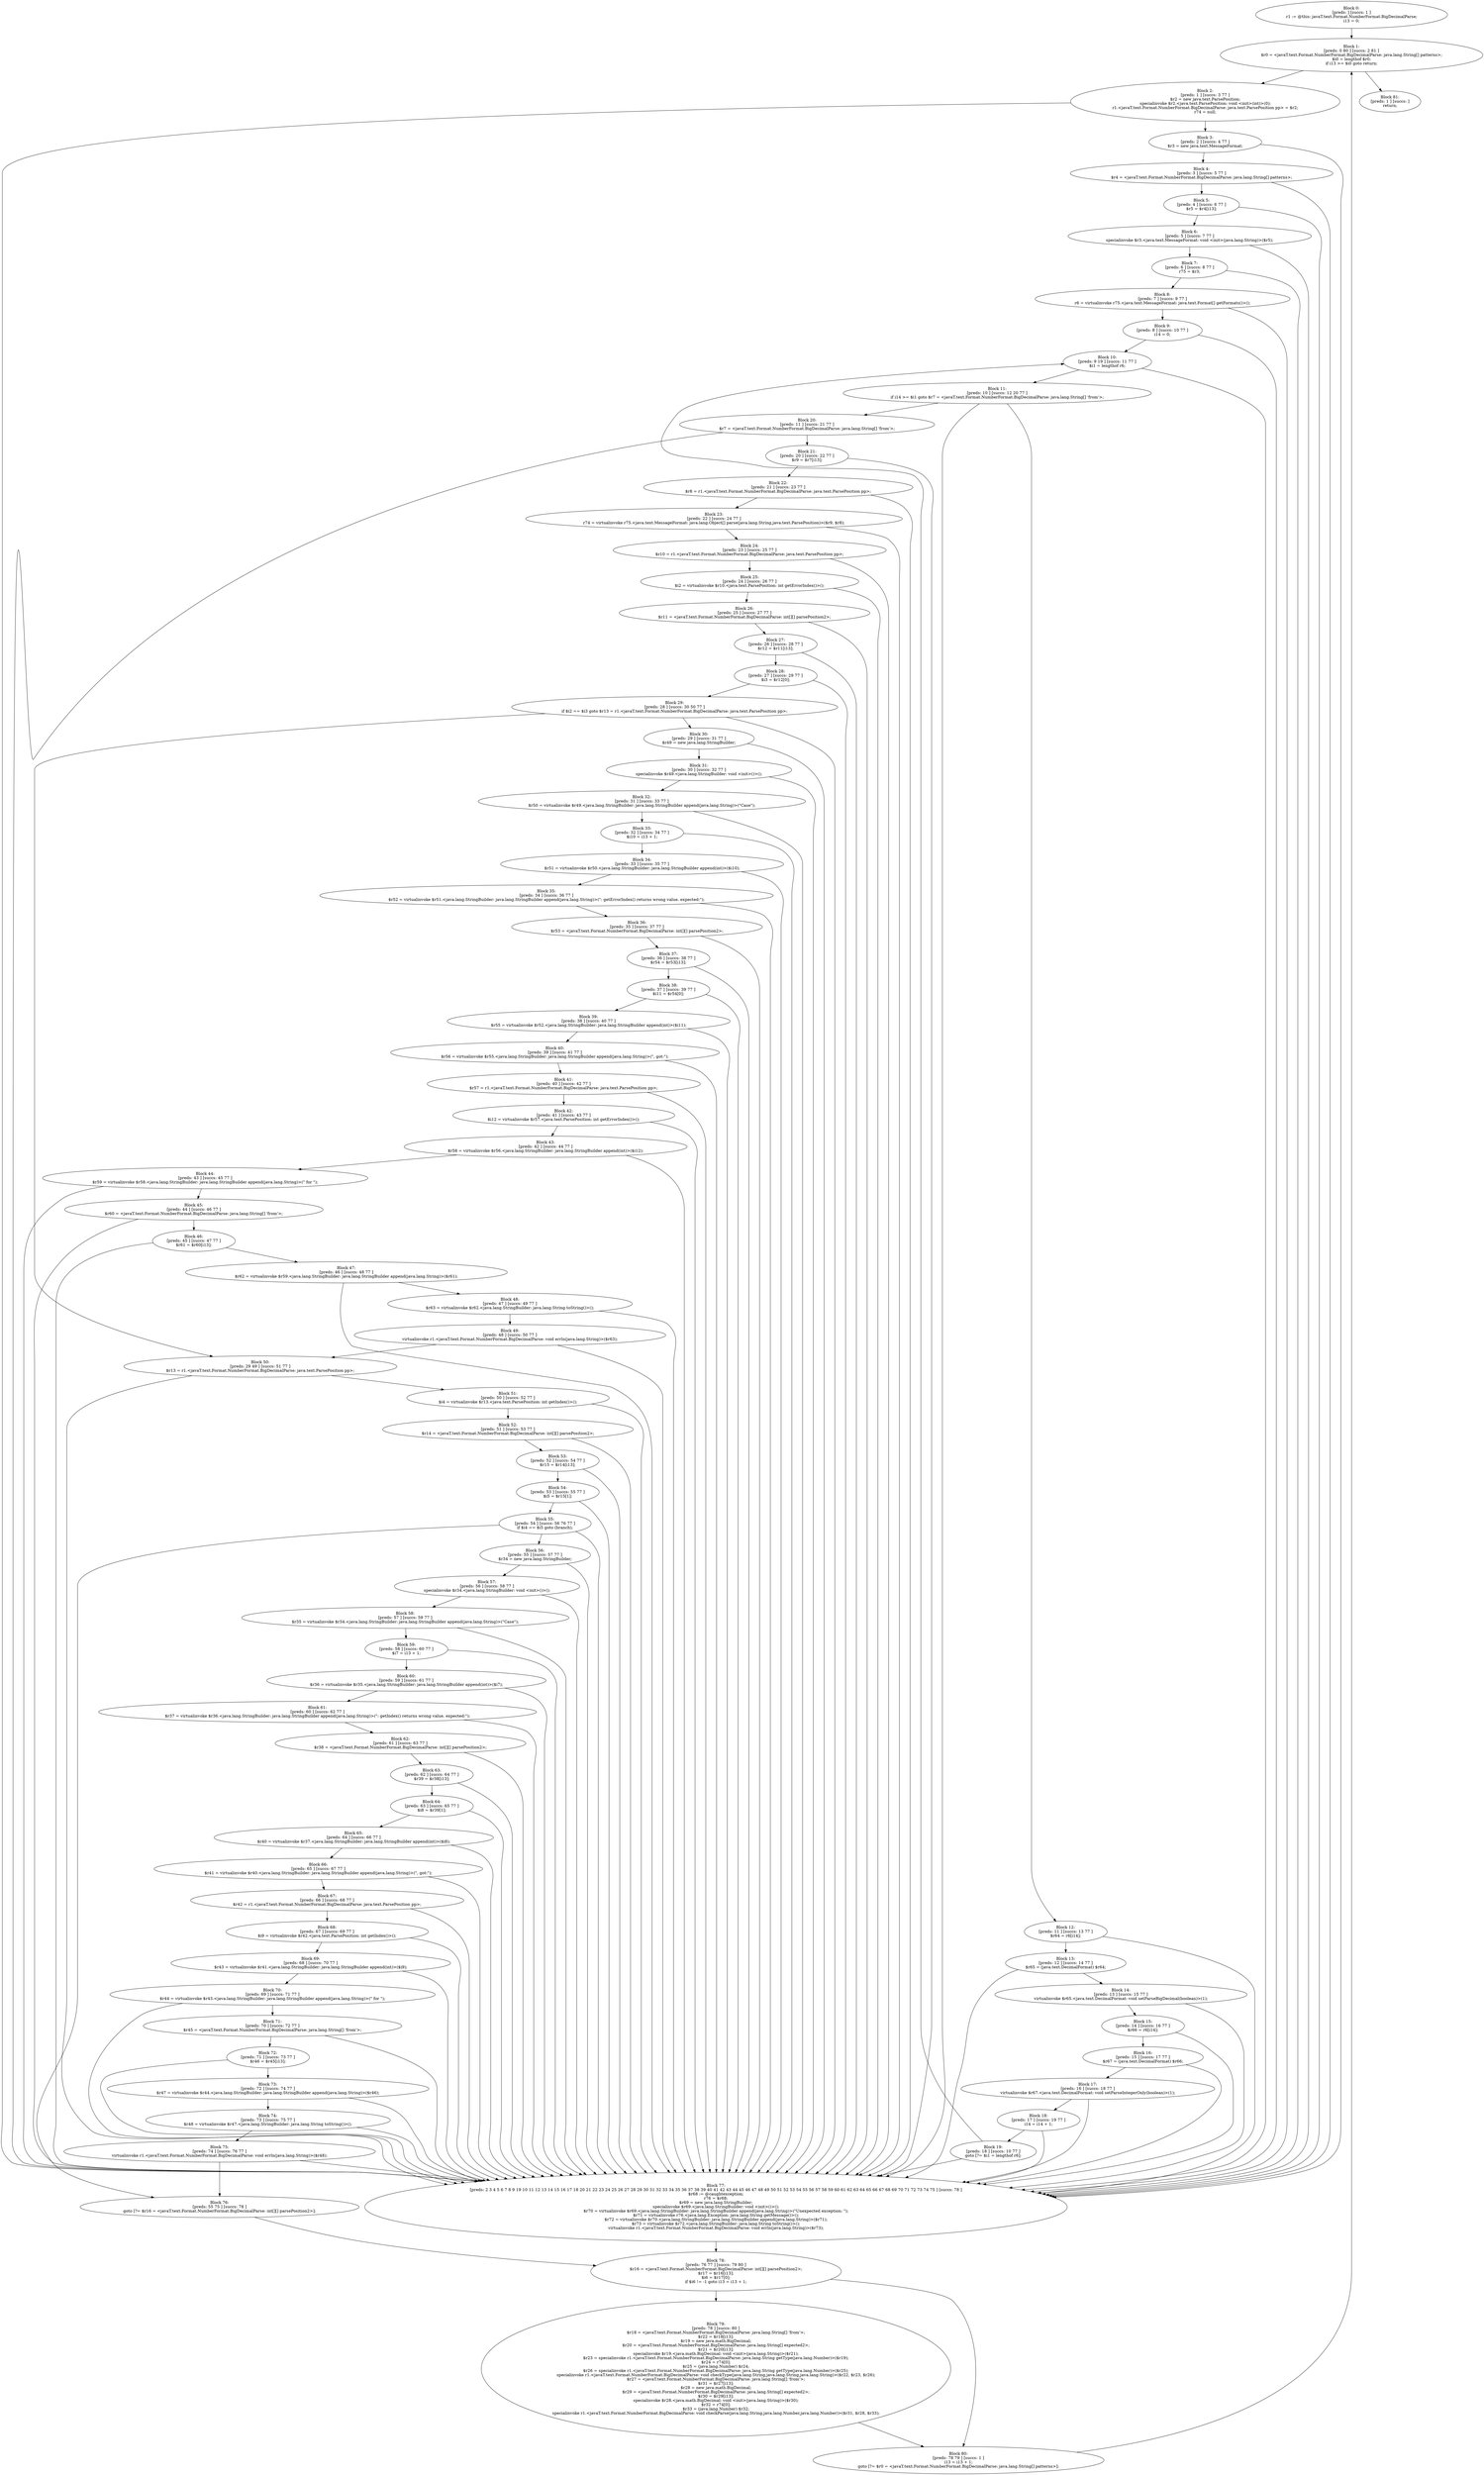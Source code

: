 digraph "unitGraph" {
    "Block 0:
[preds: ] [succs: 1 ]
r1 := @this: javaT.text.Format.NumberFormat.BigDecimalParse;
i13 = 0;
"
    "Block 1:
[preds: 0 80 ] [succs: 2 81 ]
$r0 = <javaT.text.Format.NumberFormat.BigDecimalParse: java.lang.String[] patterns>;
$i0 = lengthof $r0;
if i13 >= $i0 goto return;
"
    "Block 2:
[preds: 1 ] [succs: 3 77 ]
$r2 = new java.text.ParsePosition;
specialinvoke $r2.<java.text.ParsePosition: void <init>(int)>(0);
r1.<javaT.text.Format.NumberFormat.BigDecimalParse: java.text.ParsePosition pp> = $r2;
r74 = null;
"
    "Block 3:
[preds: 2 ] [succs: 4 77 ]
$r3 = new java.text.MessageFormat;
"
    "Block 4:
[preds: 3 ] [succs: 5 77 ]
$r4 = <javaT.text.Format.NumberFormat.BigDecimalParse: java.lang.String[] patterns>;
"
    "Block 5:
[preds: 4 ] [succs: 6 77 ]
$r5 = $r4[i13];
"
    "Block 6:
[preds: 5 ] [succs: 7 77 ]
specialinvoke $r3.<java.text.MessageFormat: void <init>(java.lang.String)>($r5);
"
    "Block 7:
[preds: 6 ] [succs: 8 77 ]
r75 = $r3;
"
    "Block 8:
[preds: 7 ] [succs: 9 77 ]
r6 = virtualinvoke r75.<java.text.MessageFormat: java.text.Format[] getFormats()>();
"
    "Block 9:
[preds: 8 ] [succs: 10 77 ]
i14 = 0;
"
    "Block 10:
[preds: 9 19 ] [succs: 11 77 ]
$i1 = lengthof r6;
"
    "Block 11:
[preds: 10 ] [succs: 12 20 77 ]
if i14 >= $i1 goto $r7 = <javaT.text.Format.NumberFormat.BigDecimalParse: java.lang.String[] 'from'>;
"
    "Block 12:
[preds: 11 ] [succs: 13 77 ]
$r64 = r6[i14];
"
    "Block 13:
[preds: 12 ] [succs: 14 77 ]
$r65 = (java.text.DecimalFormat) $r64;
"
    "Block 14:
[preds: 13 ] [succs: 15 77 ]
virtualinvoke $r65.<java.text.DecimalFormat: void setParseBigDecimal(boolean)>(1);
"
    "Block 15:
[preds: 14 ] [succs: 16 77 ]
$r66 = r6[i14];
"
    "Block 16:
[preds: 15 ] [succs: 17 77 ]
$r67 = (java.text.DecimalFormat) $r66;
"
    "Block 17:
[preds: 16 ] [succs: 18 77 ]
virtualinvoke $r67.<java.text.DecimalFormat: void setParseIntegerOnly(boolean)>(1);
"
    "Block 18:
[preds: 17 ] [succs: 19 77 ]
i14 = i14 + 1;
"
    "Block 19:
[preds: 18 ] [succs: 10 77 ]
goto [?= $i1 = lengthof r6];
"
    "Block 20:
[preds: 11 ] [succs: 21 77 ]
$r7 = <javaT.text.Format.NumberFormat.BigDecimalParse: java.lang.String[] 'from'>;
"
    "Block 21:
[preds: 20 ] [succs: 22 77 ]
$r9 = $r7[i13];
"
    "Block 22:
[preds: 21 ] [succs: 23 77 ]
$r8 = r1.<javaT.text.Format.NumberFormat.BigDecimalParse: java.text.ParsePosition pp>;
"
    "Block 23:
[preds: 22 ] [succs: 24 77 ]
r74 = virtualinvoke r75.<java.text.MessageFormat: java.lang.Object[] parse(java.lang.String,java.text.ParsePosition)>($r9, $r8);
"
    "Block 24:
[preds: 23 ] [succs: 25 77 ]
$r10 = r1.<javaT.text.Format.NumberFormat.BigDecimalParse: java.text.ParsePosition pp>;
"
    "Block 25:
[preds: 24 ] [succs: 26 77 ]
$i2 = virtualinvoke $r10.<java.text.ParsePosition: int getErrorIndex()>();
"
    "Block 26:
[preds: 25 ] [succs: 27 77 ]
$r11 = <javaT.text.Format.NumberFormat.BigDecimalParse: int[][] parsePosition2>;
"
    "Block 27:
[preds: 26 ] [succs: 28 77 ]
$r12 = $r11[i13];
"
    "Block 28:
[preds: 27 ] [succs: 29 77 ]
$i3 = $r12[0];
"
    "Block 29:
[preds: 28 ] [succs: 30 50 77 ]
if $i2 == $i3 goto $r13 = r1.<javaT.text.Format.NumberFormat.BigDecimalParse: java.text.ParsePosition pp>;
"
    "Block 30:
[preds: 29 ] [succs: 31 77 ]
$r49 = new java.lang.StringBuilder;
"
    "Block 31:
[preds: 30 ] [succs: 32 77 ]
specialinvoke $r49.<java.lang.StringBuilder: void <init>()>();
"
    "Block 32:
[preds: 31 ] [succs: 33 77 ]
$r50 = virtualinvoke $r49.<java.lang.StringBuilder: java.lang.StringBuilder append(java.lang.String)>(\"Case\");
"
    "Block 33:
[preds: 32 ] [succs: 34 77 ]
$i10 = i13 + 1;
"
    "Block 34:
[preds: 33 ] [succs: 35 77 ]
$r51 = virtualinvoke $r50.<java.lang.StringBuilder: java.lang.StringBuilder append(int)>($i10);
"
    "Block 35:
[preds: 34 ] [succs: 36 77 ]
$r52 = virtualinvoke $r51.<java.lang.StringBuilder: java.lang.StringBuilder append(java.lang.String)>(\": getErrorIndex() returns wrong value. expected:\");
"
    "Block 36:
[preds: 35 ] [succs: 37 77 ]
$r53 = <javaT.text.Format.NumberFormat.BigDecimalParse: int[][] parsePosition2>;
"
    "Block 37:
[preds: 36 ] [succs: 38 77 ]
$r54 = $r53[i13];
"
    "Block 38:
[preds: 37 ] [succs: 39 77 ]
$i11 = $r54[0];
"
    "Block 39:
[preds: 38 ] [succs: 40 77 ]
$r55 = virtualinvoke $r52.<java.lang.StringBuilder: java.lang.StringBuilder append(int)>($i11);
"
    "Block 40:
[preds: 39 ] [succs: 41 77 ]
$r56 = virtualinvoke $r55.<java.lang.StringBuilder: java.lang.StringBuilder append(java.lang.String)>(\", got:\");
"
    "Block 41:
[preds: 40 ] [succs: 42 77 ]
$r57 = r1.<javaT.text.Format.NumberFormat.BigDecimalParse: java.text.ParsePosition pp>;
"
    "Block 42:
[preds: 41 ] [succs: 43 77 ]
$i12 = virtualinvoke $r57.<java.text.ParsePosition: int getErrorIndex()>();
"
    "Block 43:
[preds: 42 ] [succs: 44 77 ]
$r58 = virtualinvoke $r56.<java.lang.StringBuilder: java.lang.StringBuilder append(int)>($i12);
"
    "Block 44:
[preds: 43 ] [succs: 45 77 ]
$r59 = virtualinvoke $r58.<java.lang.StringBuilder: java.lang.StringBuilder append(java.lang.String)>(\" for \");
"
    "Block 45:
[preds: 44 ] [succs: 46 77 ]
$r60 = <javaT.text.Format.NumberFormat.BigDecimalParse: java.lang.String[] 'from'>;
"
    "Block 46:
[preds: 45 ] [succs: 47 77 ]
$r61 = $r60[i13];
"
    "Block 47:
[preds: 46 ] [succs: 48 77 ]
$r62 = virtualinvoke $r59.<java.lang.StringBuilder: java.lang.StringBuilder append(java.lang.String)>($r61);
"
    "Block 48:
[preds: 47 ] [succs: 49 77 ]
$r63 = virtualinvoke $r62.<java.lang.StringBuilder: java.lang.String toString()>();
"
    "Block 49:
[preds: 48 ] [succs: 50 77 ]
virtualinvoke r1.<javaT.text.Format.NumberFormat.BigDecimalParse: void errln(java.lang.String)>($r63);
"
    "Block 50:
[preds: 29 49 ] [succs: 51 77 ]
$r13 = r1.<javaT.text.Format.NumberFormat.BigDecimalParse: java.text.ParsePosition pp>;
"
    "Block 51:
[preds: 50 ] [succs: 52 77 ]
$i4 = virtualinvoke $r13.<java.text.ParsePosition: int getIndex()>();
"
    "Block 52:
[preds: 51 ] [succs: 53 77 ]
$r14 = <javaT.text.Format.NumberFormat.BigDecimalParse: int[][] parsePosition2>;
"
    "Block 53:
[preds: 52 ] [succs: 54 77 ]
$r15 = $r14[i13];
"
    "Block 54:
[preds: 53 ] [succs: 55 77 ]
$i5 = $r15[1];
"
    "Block 55:
[preds: 54 ] [succs: 56 76 77 ]
if $i4 == $i5 goto (branch);
"
    "Block 56:
[preds: 55 ] [succs: 57 77 ]
$r34 = new java.lang.StringBuilder;
"
    "Block 57:
[preds: 56 ] [succs: 58 77 ]
specialinvoke $r34.<java.lang.StringBuilder: void <init>()>();
"
    "Block 58:
[preds: 57 ] [succs: 59 77 ]
$r35 = virtualinvoke $r34.<java.lang.StringBuilder: java.lang.StringBuilder append(java.lang.String)>(\"Case\");
"
    "Block 59:
[preds: 58 ] [succs: 60 77 ]
$i7 = i13 + 1;
"
    "Block 60:
[preds: 59 ] [succs: 61 77 ]
$r36 = virtualinvoke $r35.<java.lang.StringBuilder: java.lang.StringBuilder append(int)>($i7);
"
    "Block 61:
[preds: 60 ] [succs: 62 77 ]
$r37 = virtualinvoke $r36.<java.lang.StringBuilder: java.lang.StringBuilder append(java.lang.String)>(\": getIndex() returns wrong value. expected:\");
"
    "Block 62:
[preds: 61 ] [succs: 63 77 ]
$r38 = <javaT.text.Format.NumberFormat.BigDecimalParse: int[][] parsePosition2>;
"
    "Block 63:
[preds: 62 ] [succs: 64 77 ]
$r39 = $r38[i13];
"
    "Block 64:
[preds: 63 ] [succs: 65 77 ]
$i8 = $r39[1];
"
    "Block 65:
[preds: 64 ] [succs: 66 77 ]
$r40 = virtualinvoke $r37.<java.lang.StringBuilder: java.lang.StringBuilder append(int)>($i8);
"
    "Block 66:
[preds: 65 ] [succs: 67 77 ]
$r41 = virtualinvoke $r40.<java.lang.StringBuilder: java.lang.StringBuilder append(java.lang.String)>(\", got:\");
"
    "Block 67:
[preds: 66 ] [succs: 68 77 ]
$r42 = r1.<javaT.text.Format.NumberFormat.BigDecimalParse: java.text.ParsePosition pp>;
"
    "Block 68:
[preds: 67 ] [succs: 69 77 ]
$i9 = virtualinvoke $r42.<java.text.ParsePosition: int getIndex()>();
"
    "Block 69:
[preds: 68 ] [succs: 70 77 ]
$r43 = virtualinvoke $r41.<java.lang.StringBuilder: java.lang.StringBuilder append(int)>($i9);
"
    "Block 70:
[preds: 69 ] [succs: 71 77 ]
$r44 = virtualinvoke $r43.<java.lang.StringBuilder: java.lang.StringBuilder append(java.lang.String)>(\" for \");
"
    "Block 71:
[preds: 70 ] [succs: 72 77 ]
$r45 = <javaT.text.Format.NumberFormat.BigDecimalParse: java.lang.String[] 'from'>;
"
    "Block 72:
[preds: 71 ] [succs: 73 77 ]
$r46 = $r45[i13];
"
    "Block 73:
[preds: 72 ] [succs: 74 77 ]
$r47 = virtualinvoke $r44.<java.lang.StringBuilder: java.lang.StringBuilder append(java.lang.String)>($r46);
"
    "Block 74:
[preds: 73 ] [succs: 75 77 ]
$r48 = virtualinvoke $r47.<java.lang.StringBuilder: java.lang.String toString()>();
"
    "Block 75:
[preds: 74 ] [succs: 76 77 ]
virtualinvoke r1.<javaT.text.Format.NumberFormat.BigDecimalParse: void errln(java.lang.String)>($r48);
"
    "Block 76:
[preds: 55 75 ] [succs: 78 ]
goto [?= $r16 = <javaT.text.Format.NumberFormat.BigDecimalParse: int[][] parsePosition2>];
"
    "Block 77:
[preds: 2 3 4 5 6 7 8 9 19 10 11 12 13 14 15 16 17 18 20 21 22 23 24 25 26 27 28 29 30 31 32 33 34 35 36 37 38 39 40 41 42 43 44 45 46 47 48 49 50 51 52 53 54 55 56 57 58 59 60 61 62 63 64 65 66 67 68 69 70 71 72 73 74 75 ] [succs: 78 ]
$r68 := @caughtexception;
r76 = $r68;
$r69 = new java.lang.StringBuilder;
specialinvoke $r69.<java.lang.StringBuilder: void <init>()>();
$r70 = virtualinvoke $r69.<java.lang.StringBuilder: java.lang.StringBuilder append(java.lang.String)>(\"Unexpected exception: \");
$r71 = virtualinvoke r76.<java.lang.Exception: java.lang.String getMessage()>();
$r72 = virtualinvoke $r70.<java.lang.StringBuilder: java.lang.StringBuilder append(java.lang.String)>($r71);
$r73 = virtualinvoke $r72.<java.lang.StringBuilder: java.lang.String toString()>();
virtualinvoke r1.<javaT.text.Format.NumberFormat.BigDecimalParse: void errln(java.lang.String)>($r73);
"
    "Block 78:
[preds: 76 77 ] [succs: 79 80 ]
$r16 = <javaT.text.Format.NumberFormat.BigDecimalParse: int[][] parsePosition2>;
$r17 = $r16[i13];
$i6 = $r17[0];
if $i6 != -1 goto i13 = i13 + 1;
"
    "Block 79:
[preds: 78 ] [succs: 80 ]
$r18 = <javaT.text.Format.NumberFormat.BigDecimalParse: java.lang.String[] 'from'>;
$r22 = $r18[i13];
$r19 = new java.math.BigDecimal;
$r20 = <javaT.text.Format.NumberFormat.BigDecimalParse: java.lang.String[] expected2>;
$r21 = $r20[i13];
specialinvoke $r19.<java.math.BigDecimal: void <init>(java.lang.String)>($r21);
$r23 = specialinvoke r1.<javaT.text.Format.NumberFormat.BigDecimalParse: java.lang.String getType(java.lang.Number)>($r19);
$r24 = r74[0];
$r25 = (java.lang.Number) $r24;
$r26 = specialinvoke r1.<javaT.text.Format.NumberFormat.BigDecimalParse: java.lang.String getType(java.lang.Number)>($r25);
specialinvoke r1.<javaT.text.Format.NumberFormat.BigDecimalParse: void checkType(java.lang.String,java.lang.String,java.lang.String)>($r22, $r23, $r26);
$r27 = <javaT.text.Format.NumberFormat.BigDecimalParse: java.lang.String[] 'from'>;
$r31 = $r27[i13];
$r28 = new java.math.BigDecimal;
$r29 = <javaT.text.Format.NumberFormat.BigDecimalParse: java.lang.String[] expected2>;
$r30 = $r29[i13];
specialinvoke $r28.<java.math.BigDecimal: void <init>(java.lang.String)>($r30);
$r32 = r74[0];
$r33 = (java.lang.Number) $r32;
specialinvoke r1.<javaT.text.Format.NumberFormat.BigDecimalParse: void checkParse(java.lang.String,java.lang.Number,java.lang.Number)>($r31, $r28, $r33);
"
    "Block 80:
[preds: 78 79 ] [succs: 1 ]
i13 = i13 + 1;
goto [?= $r0 = <javaT.text.Format.NumberFormat.BigDecimalParse: java.lang.String[] patterns>];
"
    "Block 81:
[preds: 1 ] [succs: ]
return;
"
    "Block 0:
[preds: ] [succs: 1 ]
r1 := @this: javaT.text.Format.NumberFormat.BigDecimalParse;
i13 = 0;
"->"Block 1:
[preds: 0 80 ] [succs: 2 81 ]
$r0 = <javaT.text.Format.NumberFormat.BigDecimalParse: java.lang.String[] patterns>;
$i0 = lengthof $r0;
if i13 >= $i0 goto return;
";
    "Block 1:
[preds: 0 80 ] [succs: 2 81 ]
$r0 = <javaT.text.Format.NumberFormat.BigDecimalParse: java.lang.String[] patterns>;
$i0 = lengthof $r0;
if i13 >= $i0 goto return;
"->"Block 2:
[preds: 1 ] [succs: 3 77 ]
$r2 = new java.text.ParsePosition;
specialinvoke $r2.<java.text.ParsePosition: void <init>(int)>(0);
r1.<javaT.text.Format.NumberFormat.BigDecimalParse: java.text.ParsePosition pp> = $r2;
r74 = null;
";
    "Block 1:
[preds: 0 80 ] [succs: 2 81 ]
$r0 = <javaT.text.Format.NumberFormat.BigDecimalParse: java.lang.String[] patterns>;
$i0 = lengthof $r0;
if i13 >= $i0 goto return;
"->"Block 81:
[preds: 1 ] [succs: ]
return;
";
    "Block 2:
[preds: 1 ] [succs: 3 77 ]
$r2 = new java.text.ParsePosition;
specialinvoke $r2.<java.text.ParsePosition: void <init>(int)>(0);
r1.<javaT.text.Format.NumberFormat.BigDecimalParse: java.text.ParsePosition pp> = $r2;
r74 = null;
"->"Block 3:
[preds: 2 ] [succs: 4 77 ]
$r3 = new java.text.MessageFormat;
";
    "Block 2:
[preds: 1 ] [succs: 3 77 ]
$r2 = new java.text.ParsePosition;
specialinvoke $r2.<java.text.ParsePosition: void <init>(int)>(0);
r1.<javaT.text.Format.NumberFormat.BigDecimalParse: java.text.ParsePosition pp> = $r2;
r74 = null;
"->"Block 77:
[preds: 2 3 4 5 6 7 8 9 19 10 11 12 13 14 15 16 17 18 20 21 22 23 24 25 26 27 28 29 30 31 32 33 34 35 36 37 38 39 40 41 42 43 44 45 46 47 48 49 50 51 52 53 54 55 56 57 58 59 60 61 62 63 64 65 66 67 68 69 70 71 72 73 74 75 ] [succs: 78 ]
$r68 := @caughtexception;
r76 = $r68;
$r69 = new java.lang.StringBuilder;
specialinvoke $r69.<java.lang.StringBuilder: void <init>()>();
$r70 = virtualinvoke $r69.<java.lang.StringBuilder: java.lang.StringBuilder append(java.lang.String)>(\"Unexpected exception: \");
$r71 = virtualinvoke r76.<java.lang.Exception: java.lang.String getMessage()>();
$r72 = virtualinvoke $r70.<java.lang.StringBuilder: java.lang.StringBuilder append(java.lang.String)>($r71);
$r73 = virtualinvoke $r72.<java.lang.StringBuilder: java.lang.String toString()>();
virtualinvoke r1.<javaT.text.Format.NumberFormat.BigDecimalParse: void errln(java.lang.String)>($r73);
";
    "Block 3:
[preds: 2 ] [succs: 4 77 ]
$r3 = new java.text.MessageFormat;
"->"Block 4:
[preds: 3 ] [succs: 5 77 ]
$r4 = <javaT.text.Format.NumberFormat.BigDecimalParse: java.lang.String[] patterns>;
";
    "Block 3:
[preds: 2 ] [succs: 4 77 ]
$r3 = new java.text.MessageFormat;
"->"Block 77:
[preds: 2 3 4 5 6 7 8 9 19 10 11 12 13 14 15 16 17 18 20 21 22 23 24 25 26 27 28 29 30 31 32 33 34 35 36 37 38 39 40 41 42 43 44 45 46 47 48 49 50 51 52 53 54 55 56 57 58 59 60 61 62 63 64 65 66 67 68 69 70 71 72 73 74 75 ] [succs: 78 ]
$r68 := @caughtexception;
r76 = $r68;
$r69 = new java.lang.StringBuilder;
specialinvoke $r69.<java.lang.StringBuilder: void <init>()>();
$r70 = virtualinvoke $r69.<java.lang.StringBuilder: java.lang.StringBuilder append(java.lang.String)>(\"Unexpected exception: \");
$r71 = virtualinvoke r76.<java.lang.Exception: java.lang.String getMessage()>();
$r72 = virtualinvoke $r70.<java.lang.StringBuilder: java.lang.StringBuilder append(java.lang.String)>($r71);
$r73 = virtualinvoke $r72.<java.lang.StringBuilder: java.lang.String toString()>();
virtualinvoke r1.<javaT.text.Format.NumberFormat.BigDecimalParse: void errln(java.lang.String)>($r73);
";
    "Block 4:
[preds: 3 ] [succs: 5 77 ]
$r4 = <javaT.text.Format.NumberFormat.BigDecimalParse: java.lang.String[] patterns>;
"->"Block 5:
[preds: 4 ] [succs: 6 77 ]
$r5 = $r4[i13];
";
    "Block 4:
[preds: 3 ] [succs: 5 77 ]
$r4 = <javaT.text.Format.NumberFormat.BigDecimalParse: java.lang.String[] patterns>;
"->"Block 77:
[preds: 2 3 4 5 6 7 8 9 19 10 11 12 13 14 15 16 17 18 20 21 22 23 24 25 26 27 28 29 30 31 32 33 34 35 36 37 38 39 40 41 42 43 44 45 46 47 48 49 50 51 52 53 54 55 56 57 58 59 60 61 62 63 64 65 66 67 68 69 70 71 72 73 74 75 ] [succs: 78 ]
$r68 := @caughtexception;
r76 = $r68;
$r69 = new java.lang.StringBuilder;
specialinvoke $r69.<java.lang.StringBuilder: void <init>()>();
$r70 = virtualinvoke $r69.<java.lang.StringBuilder: java.lang.StringBuilder append(java.lang.String)>(\"Unexpected exception: \");
$r71 = virtualinvoke r76.<java.lang.Exception: java.lang.String getMessage()>();
$r72 = virtualinvoke $r70.<java.lang.StringBuilder: java.lang.StringBuilder append(java.lang.String)>($r71);
$r73 = virtualinvoke $r72.<java.lang.StringBuilder: java.lang.String toString()>();
virtualinvoke r1.<javaT.text.Format.NumberFormat.BigDecimalParse: void errln(java.lang.String)>($r73);
";
    "Block 5:
[preds: 4 ] [succs: 6 77 ]
$r5 = $r4[i13];
"->"Block 6:
[preds: 5 ] [succs: 7 77 ]
specialinvoke $r3.<java.text.MessageFormat: void <init>(java.lang.String)>($r5);
";
    "Block 5:
[preds: 4 ] [succs: 6 77 ]
$r5 = $r4[i13];
"->"Block 77:
[preds: 2 3 4 5 6 7 8 9 19 10 11 12 13 14 15 16 17 18 20 21 22 23 24 25 26 27 28 29 30 31 32 33 34 35 36 37 38 39 40 41 42 43 44 45 46 47 48 49 50 51 52 53 54 55 56 57 58 59 60 61 62 63 64 65 66 67 68 69 70 71 72 73 74 75 ] [succs: 78 ]
$r68 := @caughtexception;
r76 = $r68;
$r69 = new java.lang.StringBuilder;
specialinvoke $r69.<java.lang.StringBuilder: void <init>()>();
$r70 = virtualinvoke $r69.<java.lang.StringBuilder: java.lang.StringBuilder append(java.lang.String)>(\"Unexpected exception: \");
$r71 = virtualinvoke r76.<java.lang.Exception: java.lang.String getMessage()>();
$r72 = virtualinvoke $r70.<java.lang.StringBuilder: java.lang.StringBuilder append(java.lang.String)>($r71);
$r73 = virtualinvoke $r72.<java.lang.StringBuilder: java.lang.String toString()>();
virtualinvoke r1.<javaT.text.Format.NumberFormat.BigDecimalParse: void errln(java.lang.String)>($r73);
";
    "Block 6:
[preds: 5 ] [succs: 7 77 ]
specialinvoke $r3.<java.text.MessageFormat: void <init>(java.lang.String)>($r5);
"->"Block 7:
[preds: 6 ] [succs: 8 77 ]
r75 = $r3;
";
    "Block 6:
[preds: 5 ] [succs: 7 77 ]
specialinvoke $r3.<java.text.MessageFormat: void <init>(java.lang.String)>($r5);
"->"Block 77:
[preds: 2 3 4 5 6 7 8 9 19 10 11 12 13 14 15 16 17 18 20 21 22 23 24 25 26 27 28 29 30 31 32 33 34 35 36 37 38 39 40 41 42 43 44 45 46 47 48 49 50 51 52 53 54 55 56 57 58 59 60 61 62 63 64 65 66 67 68 69 70 71 72 73 74 75 ] [succs: 78 ]
$r68 := @caughtexception;
r76 = $r68;
$r69 = new java.lang.StringBuilder;
specialinvoke $r69.<java.lang.StringBuilder: void <init>()>();
$r70 = virtualinvoke $r69.<java.lang.StringBuilder: java.lang.StringBuilder append(java.lang.String)>(\"Unexpected exception: \");
$r71 = virtualinvoke r76.<java.lang.Exception: java.lang.String getMessage()>();
$r72 = virtualinvoke $r70.<java.lang.StringBuilder: java.lang.StringBuilder append(java.lang.String)>($r71);
$r73 = virtualinvoke $r72.<java.lang.StringBuilder: java.lang.String toString()>();
virtualinvoke r1.<javaT.text.Format.NumberFormat.BigDecimalParse: void errln(java.lang.String)>($r73);
";
    "Block 7:
[preds: 6 ] [succs: 8 77 ]
r75 = $r3;
"->"Block 8:
[preds: 7 ] [succs: 9 77 ]
r6 = virtualinvoke r75.<java.text.MessageFormat: java.text.Format[] getFormats()>();
";
    "Block 7:
[preds: 6 ] [succs: 8 77 ]
r75 = $r3;
"->"Block 77:
[preds: 2 3 4 5 6 7 8 9 19 10 11 12 13 14 15 16 17 18 20 21 22 23 24 25 26 27 28 29 30 31 32 33 34 35 36 37 38 39 40 41 42 43 44 45 46 47 48 49 50 51 52 53 54 55 56 57 58 59 60 61 62 63 64 65 66 67 68 69 70 71 72 73 74 75 ] [succs: 78 ]
$r68 := @caughtexception;
r76 = $r68;
$r69 = new java.lang.StringBuilder;
specialinvoke $r69.<java.lang.StringBuilder: void <init>()>();
$r70 = virtualinvoke $r69.<java.lang.StringBuilder: java.lang.StringBuilder append(java.lang.String)>(\"Unexpected exception: \");
$r71 = virtualinvoke r76.<java.lang.Exception: java.lang.String getMessage()>();
$r72 = virtualinvoke $r70.<java.lang.StringBuilder: java.lang.StringBuilder append(java.lang.String)>($r71);
$r73 = virtualinvoke $r72.<java.lang.StringBuilder: java.lang.String toString()>();
virtualinvoke r1.<javaT.text.Format.NumberFormat.BigDecimalParse: void errln(java.lang.String)>($r73);
";
    "Block 8:
[preds: 7 ] [succs: 9 77 ]
r6 = virtualinvoke r75.<java.text.MessageFormat: java.text.Format[] getFormats()>();
"->"Block 9:
[preds: 8 ] [succs: 10 77 ]
i14 = 0;
";
    "Block 8:
[preds: 7 ] [succs: 9 77 ]
r6 = virtualinvoke r75.<java.text.MessageFormat: java.text.Format[] getFormats()>();
"->"Block 77:
[preds: 2 3 4 5 6 7 8 9 19 10 11 12 13 14 15 16 17 18 20 21 22 23 24 25 26 27 28 29 30 31 32 33 34 35 36 37 38 39 40 41 42 43 44 45 46 47 48 49 50 51 52 53 54 55 56 57 58 59 60 61 62 63 64 65 66 67 68 69 70 71 72 73 74 75 ] [succs: 78 ]
$r68 := @caughtexception;
r76 = $r68;
$r69 = new java.lang.StringBuilder;
specialinvoke $r69.<java.lang.StringBuilder: void <init>()>();
$r70 = virtualinvoke $r69.<java.lang.StringBuilder: java.lang.StringBuilder append(java.lang.String)>(\"Unexpected exception: \");
$r71 = virtualinvoke r76.<java.lang.Exception: java.lang.String getMessage()>();
$r72 = virtualinvoke $r70.<java.lang.StringBuilder: java.lang.StringBuilder append(java.lang.String)>($r71);
$r73 = virtualinvoke $r72.<java.lang.StringBuilder: java.lang.String toString()>();
virtualinvoke r1.<javaT.text.Format.NumberFormat.BigDecimalParse: void errln(java.lang.String)>($r73);
";
    "Block 9:
[preds: 8 ] [succs: 10 77 ]
i14 = 0;
"->"Block 10:
[preds: 9 19 ] [succs: 11 77 ]
$i1 = lengthof r6;
";
    "Block 9:
[preds: 8 ] [succs: 10 77 ]
i14 = 0;
"->"Block 77:
[preds: 2 3 4 5 6 7 8 9 19 10 11 12 13 14 15 16 17 18 20 21 22 23 24 25 26 27 28 29 30 31 32 33 34 35 36 37 38 39 40 41 42 43 44 45 46 47 48 49 50 51 52 53 54 55 56 57 58 59 60 61 62 63 64 65 66 67 68 69 70 71 72 73 74 75 ] [succs: 78 ]
$r68 := @caughtexception;
r76 = $r68;
$r69 = new java.lang.StringBuilder;
specialinvoke $r69.<java.lang.StringBuilder: void <init>()>();
$r70 = virtualinvoke $r69.<java.lang.StringBuilder: java.lang.StringBuilder append(java.lang.String)>(\"Unexpected exception: \");
$r71 = virtualinvoke r76.<java.lang.Exception: java.lang.String getMessage()>();
$r72 = virtualinvoke $r70.<java.lang.StringBuilder: java.lang.StringBuilder append(java.lang.String)>($r71);
$r73 = virtualinvoke $r72.<java.lang.StringBuilder: java.lang.String toString()>();
virtualinvoke r1.<javaT.text.Format.NumberFormat.BigDecimalParse: void errln(java.lang.String)>($r73);
";
    "Block 10:
[preds: 9 19 ] [succs: 11 77 ]
$i1 = lengthof r6;
"->"Block 11:
[preds: 10 ] [succs: 12 20 77 ]
if i14 >= $i1 goto $r7 = <javaT.text.Format.NumberFormat.BigDecimalParse: java.lang.String[] 'from'>;
";
    "Block 10:
[preds: 9 19 ] [succs: 11 77 ]
$i1 = lengthof r6;
"->"Block 77:
[preds: 2 3 4 5 6 7 8 9 19 10 11 12 13 14 15 16 17 18 20 21 22 23 24 25 26 27 28 29 30 31 32 33 34 35 36 37 38 39 40 41 42 43 44 45 46 47 48 49 50 51 52 53 54 55 56 57 58 59 60 61 62 63 64 65 66 67 68 69 70 71 72 73 74 75 ] [succs: 78 ]
$r68 := @caughtexception;
r76 = $r68;
$r69 = new java.lang.StringBuilder;
specialinvoke $r69.<java.lang.StringBuilder: void <init>()>();
$r70 = virtualinvoke $r69.<java.lang.StringBuilder: java.lang.StringBuilder append(java.lang.String)>(\"Unexpected exception: \");
$r71 = virtualinvoke r76.<java.lang.Exception: java.lang.String getMessage()>();
$r72 = virtualinvoke $r70.<java.lang.StringBuilder: java.lang.StringBuilder append(java.lang.String)>($r71);
$r73 = virtualinvoke $r72.<java.lang.StringBuilder: java.lang.String toString()>();
virtualinvoke r1.<javaT.text.Format.NumberFormat.BigDecimalParse: void errln(java.lang.String)>($r73);
";
    "Block 11:
[preds: 10 ] [succs: 12 20 77 ]
if i14 >= $i1 goto $r7 = <javaT.text.Format.NumberFormat.BigDecimalParse: java.lang.String[] 'from'>;
"->"Block 12:
[preds: 11 ] [succs: 13 77 ]
$r64 = r6[i14];
";
    "Block 11:
[preds: 10 ] [succs: 12 20 77 ]
if i14 >= $i1 goto $r7 = <javaT.text.Format.NumberFormat.BigDecimalParse: java.lang.String[] 'from'>;
"->"Block 20:
[preds: 11 ] [succs: 21 77 ]
$r7 = <javaT.text.Format.NumberFormat.BigDecimalParse: java.lang.String[] 'from'>;
";
    "Block 11:
[preds: 10 ] [succs: 12 20 77 ]
if i14 >= $i1 goto $r7 = <javaT.text.Format.NumberFormat.BigDecimalParse: java.lang.String[] 'from'>;
"->"Block 77:
[preds: 2 3 4 5 6 7 8 9 19 10 11 12 13 14 15 16 17 18 20 21 22 23 24 25 26 27 28 29 30 31 32 33 34 35 36 37 38 39 40 41 42 43 44 45 46 47 48 49 50 51 52 53 54 55 56 57 58 59 60 61 62 63 64 65 66 67 68 69 70 71 72 73 74 75 ] [succs: 78 ]
$r68 := @caughtexception;
r76 = $r68;
$r69 = new java.lang.StringBuilder;
specialinvoke $r69.<java.lang.StringBuilder: void <init>()>();
$r70 = virtualinvoke $r69.<java.lang.StringBuilder: java.lang.StringBuilder append(java.lang.String)>(\"Unexpected exception: \");
$r71 = virtualinvoke r76.<java.lang.Exception: java.lang.String getMessage()>();
$r72 = virtualinvoke $r70.<java.lang.StringBuilder: java.lang.StringBuilder append(java.lang.String)>($r71);
$r73 = virtualinvoke $r72.<java.lang.StringBuilder: java.lang.String toString()>();
virtualinvoke r1.<javaT.text.Format.NumberFormat.BigDecimalParse: void errln(java.lang.String)>($r73);
";
    "Block 12:
[preds: 11 ] [succs: 13 77 ]
$r64 = r6[i14];
"->"Block 13:
[preds: 12 ] [succs: 14 77 ]
$r65 = (java.text.DecimalFormat) $r64;
";
    "Block 12:
[preds: 11 ] [succs: 13 77 ]
$r64 = r6[i14];
"->"Block 77:
[preds: 2 3 4 5 6 7 8 9 19 10 11 12 13 14 15 16 17 18 20 21 22 23 24 25 26 27 28 29 30 31 32 33 34 35 36 37 38 39 40 41 42 43 44 45 46 47 48 49 50 51 52 53 54 55 56 57 58 59 60 61 62 63 64 65 66 67 68 69 70 71 72 73 74 75 ] [succs: 78 ]
$r68 := @caughtexception;
r76 = $r68;
$r69 = new java.lang.StringBuilder;
specialinvoke $r69.<java.lang.StringBuilder: void <init>()>();
$r70 = virtualinvoke $r69.<java.lang.StringBuilder: java.lang.StringBuilder append(java.lang.String)>(\"Unexpected exception: \");
$r71 = virtualinvoke r76.<java.lang.Exception: java.lang.String getMessage()>();
$r72 = virtualinvoke $r70.<java.lang.StringBuilder: java.lang.StringBuilder append(java.lang.String)>($r71);
$r73 = virtualinvoke $r72.<java.lang.StringBuilder: java.lang.String toString()>();
virtualinvoke r1.<javaT.text.Format.NumberFormat.BigDecimalParse: void errln(java.lang.String)>($r73);
";
    "Block 13:
[preds: 12 ] [succs: 14 77 ]
$r65 = (java.text.DecimalFormat) $r64;
"->"Block 14:
[preds: 13 ] [succs: 15 77 ]
virtualinvoke $r65.<java.text.DecimalFormat: void setParseBigDecimal(boolean)>(1);
";
    "Block 13:
[preds: 12 ] [succs: 14 77 ]
$r65 = (java.text.DecimalFormat) $r64;
"->"Block 77:
[preds: 2 3 4 5 6 7 8 9 19 10 11 12 13 14 15 16 17 18 20 21 22 23 24 25 26 27 28 29 30 31 32 33 34 35 36 37 38 39 40 41 42 43 44 45 46 47 48 49 50 51 52 53 54 55 56 57 58 59 60 61 62 63 64 65 66 67 68 69 70 71 72 73 74 75 ] [succs: 78 ]
$r68 := @caughtexception;
r76 = $r68;
$r69 = new java.lang.StringBuilder;
specialinvoke $r69.<java.lang.StringBuilder: void <init>()>();
$r70 = virtualinvoke $r69.<java.lang.StringBuilder: java.lang.StringBuilder append(java.lang.String)>(\"Unexpected exception: \");
$r71 = virtualinvoke r76.<java.lang.Exception: java.lang.String getMessage()>();
$r72 = virtualinvoke $r70.<java.lang.StringBuilder: java.lang.StringBuilder append(java.lang.String)>($r71);
$r73 = virtualinvoke $r72.<java.lang.StringBuilder: java.lang.String toString()>();
virtualinvoke r1.<javaT.text.Format.NumberFormat.BigDecimalParse: void errln(java.lang.String)>($r73);
";
    "Block 14:
[preds: 13 ] [succs: 15 77 ]
virtualinvoke $r65.<java.text.DecimalFormat: void setParseBigDecimal(boolean)>(1);
"->"Block 15:
[preds: 14 ] [succs: 16 77 ]
$r66 = r6[i14];
";
    "Block 14:
[preds: 13 ] [succs: 15 77 ]
virtualinvoke $r65.<java.text.DecimalFormat: void setParseBigDecimal(boolean)>(1);
"->"Block 77:
[preds: 2 3 4 5 6 7 8 9 19 10 11 12 13 14 15 16 17 18 20 21 22 23 24 25 26 27 28 29 30 31 32 33 34 35 36 37 38 39 40 41 42 43 44 45 46 47 48 49 50 51 52 53 54 55 56 57 58 59 60 61 62 63 64 65 66 67 68 69 70 71 72 73 74 75 ] [succs: 78 ]
$r68 := @caughtexception;
r76 = $r68;
$r69 = new java.lang.StringBuilder;
specialinvoke $r69.<java.lang.StringBuilder: void <init>()>();
$r70 = virtualinvoke $r69.<java.lang.StringBuilder: java.lang.StringBuilder append(java.lang.String)>(\"Unexpected exception: \");
$r71 = virtualinvoke r76.<java.lang.Exception: java.lang.String getMessage()>();
$r72 = virtualinvoke $r70.<java.lang.StringBuilder: java.lang.StringBuilder append(java.lang.String)>($r71);
$r73 = virtualinvoke $r72.<java.lang.StringBuilder: java.lang.String toString()>();
virtualinvoke r1.<javaT.text.Format.NumberFormat.BigDecimalParse: void errln(java.lang.String)>($r73);
";
    "Block 15:
[preds: 14 ] [succs: 16 77 ]
$r66 = r6[i14];
"->"Block 16:
[preds: 15 ] [succs: 17 77 ]
$r67 = (java.text.DecimalFormat) $r66;
";
    "Block 15:
[preds: 14 ] [succs: 16 77 ]
$r66 = r6[i14];
"->"Block 77:
[preds: 2 3 4 5 6 7 8 9 19 10 11 12 13 14 15 16 17 18 20 21 22 23 24 25 26 27 28 29 30 31 32 33 34 35 36 37 38 39 40 41 42 43 44 45 46 47 48 49 50 51 52 53 54 55 56 57 58 59 60 61 62 63 64 65 66 67 68 69 70 71 72 73 74 75 ] [succs: 78 ]
$r68 := @caughtexception;
r76 = $r68;
$r69 = new java.lang.StringBuilder;
specialinvoke $r69.<java.lang.StringBuilder: void <init>()>();
$r70 = virtualinvoke $r69.<java.lang.StringBuilder: java.lang.StringBuilder append(java.lang.String)>(\"Unexpected exception: \");
$r71 = virtualinvoke r76.<java.lang.Exception: java.lang.String getMessage()>();
$r72 = virtualinvoke $r70.<java.lang.StringBuilder: java.lang.StringBuilder append(java.lang.String)>($r71);
$r73 = virtualinvoke $r72.<java.lang.StringBuilder: java.lang.String toString()>();
virtualinvoke r1.<javaT.text.Format.NumberFormat.BigDecimalParse: void errln(java.lang.String)>($r73);
";
    "Block 16:
[preds: 15 ] [succs: 17 77 ]
$r67 = (java.text.DecimalFormat) $r66;
"->"Block 17:
[preds: 16 ] [succs: 18 77 ]
virtualinvoke $r67.<java.text.DecimalFormat: void setParseIntegerOnly(boolean)>(1);
";
    "Block 16:
[preds: 15 ] [succs: 17 77 ]
$r67 = (java.text.DecimalFormat) $r66;
"->"Block 77:
[preds: 2 3 4 5 6 7 8 9 19 10 11 12 13 14 15 16 17 18 20 21 22 23 24 25 26 27 28 29 30 31 32 33 34 35 36 37 38 39 40 41 42 43 44 45 46 47 48 49 50 51 52 53 54 55 56 57 58 59 60 61 62 63 64 65 66 67 68 69 70 71 72 73 74 75 ] [succs: 78 ]
$r68 := @caughtexception;
r76 = $r68;
$r69 = new java.lang.StringBuilder;
specialinvoke $r69.<java.lang.StringBuilder: void <init>()>();
$r70 = virtualinvoke $r69.<java.lang.StringBuilder: java.lang.StringBuilder append(java.lang.String)>(\"Unexpected exception: \");
$r71 = virtualinvoke r76.<java.lang.Exception: java.lang.String getMessage()>();
$r72 = virtualinvoke $r70.<java.lang.StringBuilder: java.lang.StringBuilder append(java.lang.String)>($r71);
$r73 = virtualinvoke $r72.<java.lang.StringBuilder: java.lang.String toString()>();
virtualinvoke r1.<javaT.text.Format.NumberFormat.BigDecimalParse: void errln(java.lang.String)>($r73);
";
    "Block 17:
[preds: 16 ] [succs: 18 77 ]
virtualinvoke $r67.<java.text.DecimalFormat: void setParseIntegerOnly(boolean)>(1);
"->"Block 18:
[preds: 17 ] [succs: 19 77 ]
i14 = i14 + 1;
";
    "Block 17:
[preds: 16 ] [succs: 18 77 ]
virtualinvoke $r67.<java.text.DecimalFormat: void setParseIntegerOnly(boolean)>(1);
"->"Block 77:
[preds: 2 3 4 5 6 7 8 9 19 10 11 12 13 14 15 16 17 18 20 21 22 23 24 25 26 27 28 29 30 31 32 33 34 35 36 37 38 39 40 41 42 43 44 45 46 47 48 49 50 51 52 53 54 55 56 57 58 59 60 61 62 63 64 65 66 67 68 69 70 71 72 73 74 75 ] [succs: 78 ]
$r68 := @caughtexception;
r76 = $r68;
$r69 = new java.lang.StringBuilder;
specialinvoke $r69.<java.lang.StringBuilder: void <init>()>();
$r70 = virtualinvoke $r69.<java.lang.StringBuilder: java.lang.StringBuilder append(java.lang.String)>(\"Unexpected exception: \");
$r71 = virtualinvoke r76.<java.lang.Exception: java.lang.String getMessage()>();
$r72 = virtualinvoke $r70.<java.lang.StringBuilder: java.lang.StringBuilder append(java.lang.String)>($r71);
$r73 = virtualinvoke $r72.<java.lang.StringBuilder: java.lang.String toString()>();
virtualinvoke r1.<javaT.text.Format.NumberFormat.BigDecimalParse: void errln(java.lang.String)>($r73);
";
    "Block 18:
[preds: 17 ] [succs: 19 77 ]
i14 = i14 + 1;
"->"Block 19:
[preds: 18 ] [succs: 10 77 ]
goto [?= $i1 = lengthof r6];
";
    "Block 18:
[preds: 17 ] [succs: 19 77 ]
i14 = i14 + 1;
"->"Block 77:
[preds: 2 3 4 5 6 7 8 9 19 10 11 12 13 14 15 16 17 18 20 21 22 23 24 25 26 27 28 29 30 31 32 33 34 35 36 37 38 39 40 41 42 43 44 45 46 47 48 49 50 51 52 53 54 55 56 57 58 59 60 61 62 63 64 65 66 67 68 69 70 71 72 73 74 75 ] [succs: 78 ]
$r68 := @caughtexception;
r76 = $r68;
$r69 = new java.lang.StringBuilder;
specialinvoke $r69.<java.lang.StringBuilder: void <init>()>();
$r70 = virtualinvoke $r69.<java.lang.StringBuilder: java.lang.StringBuilder append(java.lang.String)>(\"Unexpected exception: \");
$r71 = virtualinvoke r76.<java.lang.Exception: java.lang.String getMessage()>();
$r72 = virtualinvoke $r70.<java.lang.StringBuilder: java.lang.StringBuilder append(java.lang.String)>($r71);
$r73 = virtualinvoke $r72.<java.lang.StringBuilder: java.lang.String toString()>();
virtualinvoke r1.<javaT.text.Format.NumberFormat.BigDecimalParse: void errln(java.lang.String)>($r73);
";
    "Block 19:
[preds: 18 ] [succs: 10 77 ]
goto [?= $i1 = lengthof r6];
"->"Block 10:
[preds: 9 19 ] [succs: 11 77 ]
$i1 = lengthof r6;
";
    "Block 19:
[preds: 18 ] [succs: 10 77 ]
goto [?= $i1 = lengthof r6];
"->"Block 77:
[preds: 2 3 4 5 6 7 8 9 19 10 11 12 13 14 15 16 17 18 20 21 22 23 24 25 26 27 28 29 30 31 32 33 34 35 36 37 38 39 40 41 42 43 44 45 46 47 48 49 50 51 52 53 54 55 56 57 58 59 60 61 62 63 64 65 66 67 68 69 70 71 72 73 74 75 ] [succs: 78 ]
$r68 := @caughtexception;
r76 = $r68;
$r69 = new java.lang.StringBuilder;
specialinvoke $r69.<java.lang.StringBuilder: void <init>()>();
$r70 = virtualinvoke $r69.<java.lang.StringBuilder: java.lang.StringBuilder append(java.lang.String)>(\"Unexpected exception: \");
$r71 = virtualinvoke r76.<java.lang.Exception: java.lang.String getMessage()>();
$r72 = virtualinvoke $r70.<java.lang.StringBuilder: java.lang.StringBuilder append(java.lang.String)>($r71);
$r73 = virtualinvoke $r72.<java.lang.StringBuilder: java.lang.String toString()>();
virtualinvoke r1.<javaT.text.Format.NumberFormat.BigDecimalParse: void errln(java.lang.String)>($r73);
";
    "Block 20:
[preds: 11 ] [succs: 21 77 ]
$r7 = <javaT.text.Format.NumberFormat.BigDecimalParse: java.lang.String[] 'from'>;
"->"Block 21:
[preds: 20 ] [succs: 22 77 ]
$r9 = $r7[i13];
";
    "Block 20:
[preds: 11 ] [succs: 21 77 ]
$r7 = <javaT.text.Format.NumberFormat.BigDecimalParse: java.lang.String[] 'from'>;
"->"Block 77:
[preds: 2 3 4 5 6 7 8 9 19 10 11 12 13 14 15 16 17 18 20 21 22 23 24 25 26 27 28 29 30 31 32 33 34 35 36 37 38 39 40 41 42 43 44 45 46 47 48 49 50 51 52 53 54 55 56 57 58 59 60 61 62 63 64 65 66 67 68 69 70 71 72 73 74 75 ] [succs: 78 ]
$r68 := @caughtexception;
r76 = $r68;
$r69 = new java.lang.StringBuilder;
specialinvoke $r69.<java.lang.StringBuilder: void <init>()>();
$r70 = virtualinvoke $r69.<java.lang.StringBuilder: java.lang.StringBuilder append(java.lang.String)>(\"Unexpected exception: \");
$r71 = virtualinvoke r76.<java.lang.Exception: java.lang.String getMessage()>();
$r72 = virtualinvoke $r70.<java.lang.StringBuilder: java.lang.StringBuilder append(java.lang.String)>($r71);
$r73 = virtualinvoke $r72.<java.lang.StringBuilder: java.lang.String toString()>();
virtualinvoke r1.<javaT.text.Format.NumberFormat.BigDecimalParse: void errln(java.lang.String)>($r73);
";
    "Block 21:
[preds: 20 ] [succs: 22 77 ]
$r9 = $r7[i13];
"->"Block 22:
[preds: 21 ] [succs: 23 77 ]
$r8 = r1.<javaT.text.Format.NumberFormat.BigDecimalParse: java.text.ParsePosition pp>;
";
    "Block 21:
[preds: 20 ] [succs: 22 77 ]
$r9 = $r7[i13];
"->"Block 77:
[preds: 2 3 4 5 6 7 8 9 19 10 11 12 13 14 15 16 17 18 20 21 22 23 24 25 26 27 28 29 30 31 32 33 34 35 36 37 38 39 40 41 42 43 44 45 46 47 48 49 50 51 52 53 54 55 56 57 58 59 60 61 62 63 64 65 66 67 68 69 70 71 72 73 74 75 ] [succs: 78 ]
$r68 := @caughtexception;
r76 = $r68;
$r69 = new java.lang.StringBuilder;
specialinvoke $r69.<java.lang.StringBuilder: void <init>()>();
$r70 = virtualinvoke $r69.<java.lang.StringBuilder: java.lang.StringBuilder append(java.lang.String)>(\"Unexpected exception: \");
$r71 = virtualinvoke r76.<java.lang.Exception: java.lang.String getMessage()>();
$r72 = virtualinvoke $r70.<java.lang.StringBuilder: java.lang.StringBuilder append(java.lang.String)>($r71);
$r73 = virtualinvoke $r72.<java.lang.StringBuilder: java.lang.String toString()>();
virtualinvoke r1.<javaT.text.Format.NumberFormat.BigDecimalParse: void errln(java.lang.String)>($r73);
";
    "Block 22:
[preds: 21 ] [succs: 23 77 ]
$r8 = r1.<javaT.text.Format.NumberFormat.BigDecimalParse: java.text.ParsePosition pp>;
"->"Block 23:
[preds: 22 ] [succs: 24 77 ]
r74 = virtualinvoke r75.<java.text.MessageFormat: java.lang.Object[] parse(java.lang.String,java.text.ParsePosition)>($r9, $r8);
";
    "Block 22:
[preds: 21 ] [succs: 23 77 ]
$r8 = r1.<javaT.text.Format.NumberFormat.BigDecimalParse: java.text.ParsePosition pp>;
"->"Block 77:
[preds: 2 3 4 5 6 7 8 9 19 10 11 12 13 14 15 16 17 18 20 21 22 23 24 25 26 27 28 29 30 31 32 33 34 35 36 37 38 39 40 41 42 43 44 45 46 47 48 49 50 51 52 53 54 55 56 57 58 59 60 61 62 63 64 65 66 67 68 69 70 71 72 73 74 75 ] [succs: 78 ]
$r68 := @caughtexception;
r76 = $r68;
$r69 = new java.lang.StringBuilder;
specialinvoke $r69.<java.lang.StringBuilder: void <init>()>();
$r70 = virtualinvoke $r69.<java.lang.StringBuilder: java.lang.StringBuilder append(java.lang.String)>(\"Unexpected exception: \");
$r71 = virtualinvoke r76.<java.lang.Exception: java.lang.String getMessage()>();
$r72 = virtualinvoke $r70.<java.lang.StringBuilder: java.lang.StringBuilder append(java.lang.String)>($r71);
$r73 = virtualinvoke $r72.<java.lang.StringBuilder: java.lang.String toString()>();
virtualinvoke r1.<javaT.text.Format.NumberFormat.BigDecimalParse: void errln(java.lang.String)>($r73);
";
    "Block 23:
[preds: 22 ] [succs: 24 77 ]
r74 = virtualinvoke r75.<java.text.MessageFormat: java.lang.Object[] parse(java.lang.String,java.text.ParsePosition)>($r9, $r8);
"->"Block 24:
[preds: 23 ] [succs: 25 77 ]
$r10 = r1.<javaT.text.Format.NumberFormat.BigDecimalParse: java.text.ParsePosition pp>;
";
    "Block 23:
[preds: 22 ] [succs: 24 77 ]
r74 = virtualinvoke r75.<java.text.MessageFormat: java.lang.Object[] parse(java.lang.String,java.text.ParsePosition)>($r9, $r8);
"->"Block 77:
[preds: 2 3 4 5 6 7 8 9 19 10 11 12 13 14 15 16 17 18 20 21 22 23 24 25 26 27 28 29 30 31 32 33 34 35 36 37 38 39 40 41 42 43 44 45 46 47 48 49 50 51 52 53 54 55 56 57 58 59 60 61 62 63 64 65 66 67 68 69 70 71 72 73 74 75 ] [succs: 78 ]
$r68 := @caughtexception;
r76 = $r68;
$r69 = new java.lang.StringBuilder;
specialinvoke $r69.<java.lang.StringBuilder: void <init>()>();
$r70 = virtualinvoke $r69.<java.lang.StringBuilder: java.lang.StringBuilder append(java.lang.String)>(\"Unexpected exception: \");
$r71 = virtualinvoke r76.<java.lang.Exception: java.lang.String getMessage()>();
$r72 = virtualinvoke $r70.<java.lang.StringBuilder: java.lang.StringBuilder append(java.lang.String)>($r71);
$r73 = virtualinvoke $r72.<java.lang.StringBuilder: java.lang.String toString()>();
virtualinvoke r1.<javaT.text.Format.NumberFormat.BigDecimalParse: void errln(java.lang.String)>($r73);
";
    "Block 24:
[preds: 23 ] [succs: 25 77 ]
$r10 = r1.<javaT.text.Format.NumberFormat.BigDecimalParse: java.text.ParsePosition pp>;
"->"Block 25:
[preds: 24 ] [succs: 26 77 ]
$i2 = virtualinvoke $r10.<java.text.ParsePosition: int getErrorIndex()>();
";
    "Block 24:
[preds: 23 ] [succs: 25 77 ]
$r10 = r1.<javaT.text.Format.NumberFormat.BigDecimalParse: java.text.ParsePosition pp>;
"->"Block 77:
[preds: 2 3 4 5 6 7 8 9 19 10 11 12 13 14 15 16 17 18 20 21 22 23 24 25 26 27 28 29 30 31 32 33 34 35 36 37 38 39 40 41 42 43 44 45 46 47 48 49 50 51 52 53 54 55 56 57 58 59 60 61 62 63 64 65 66 67 68 69 70 71 72 73 74 75 ] [succs: 78 ]
$r68 := @caughtexception;
r76 = $r68;
$r69 = new java.lang.StringBuilder;
specialinvoke $r69.<java.lang.StringBuilder: void <init>()>();
$r70 = virtualinvoke $r69.<java.lang.StringBuilder: java.lang.StringBuilder append(java.lang.String)>(\"Unexpected exception: \");
$r71 = virtualinvoke r76.<java.lang.Exception: java.lang.String getMessage()>();
$r72 = virtualinvoke $r70.<java.lang.StringBuilder: java.lang.StringBuilder append(java.lang.String)>($r71);
$r73 = virtualinvoke $r72.<java.lang.StringBuilder: java.lang.String toString()>();
virtualinvoke r1.<javaT.text.Format.NumberFormat.BigDecimalParse: void errln(java.lang.String)>($r73);
";
    "Block 25:
[preds: 24 ] [succs: 26 77 ]
$i2 = virtualinvoke $r10.<java.text.ParsePosition: int getErrorIndex()>();
"->"Block 26:
[preds: 25 ] [succs: 27 77 ]
$r11 = <javaT.text.Format.NumberFormat.BigDecimalParse: int[][] parsePosition2>;
";
    "Block 25:
[preds: 24 ] [succs: 26 77 ]
$i2 = virtualinvoke $r10.<java.text.ParsePosition: int getErrorIndex()>();
"->"Block 77:
[preds: 2 3 4 5 6 7 8 9 19 10 11 12 13 14 15 16 17 18 20 21 22 23 24 25 26 27 28 29 30 31 32 33 34 35 36 37 38 39 40 41 42 43 44 45 46 47 48 49 50 51 52 53 54 55 56 57 58 59 60 61 62 63 64 65 66 67 68 69 70 71 72 73 74 75 ] [succs: 78 ]
$r68 := @caughtexception;
r76 = $r68;
$r69 = new java.lang.StringBuilder;
specialinvoke $r69.<java.lang.StringBuilder: void <init>()>();
$r70 = virtualinvoke $r69.<java.lang.StringBuilder: java.lang.StringBuilder append(java.lang.String)>(\"Unexpected exception: \");
$r71 = virtualinvoke r76.<java.lang.Exception: java.lang.String getMessage()>();
$r72 = virtualinvoke $r70.<java.lang.StringBuilder: java.lang.StringBuilder append(java.lang.String)>($r71);
$r73 = virtualinvoke $r72.<java.lang.StringBuilder: java.lang.String toString()>();
virtualinvoke r1.<javaT.text.Format.NumberFormat.BigDecimalParse: void errln(java.lang.String)>($r73);
";
    "Block 26:
[preds: 25 ] [succs: 27 77 ]
$r11 = <javaT.text.Format.NumberFormat.BigDecimalParse: int[][] parsePosition2>;
"->"Block 27:
[preds: 26 ] [succs: 28 77 ]
$r12 = $r11[i13];
";
    "Block 26:
[preds: 25 ] [succs: 27 77 ]
$r11 = <javaT.text.Format.NumberFormat.BigDecimalParse: int[][] parsePosition2>;
"->"Block 77:
[preds: 2 3 4 5 6 7 8 9 19 10 11 12 13 14 15 16 17 18 20 21 22 23 24 25 26 27 28 29 30 31 32 33 34 35 36 37 38 39 40 41 42 43 44 45 46 47 48 49 50 51 52 53 54 55 56 57 58 59 60 61 62 63 64 65 66 67 68 69 70 71 72 73 74 75 ] [succs: 78 ]
$r68 := @caughtexception;
r76 = $r68;
$r69 = new java.lang.StringBuilder;
specialinvoke $r69.<java.lang.StringBuilder: void <init>()>();
$r70 = virtualinvoke $r69.<java.lang.StringBuilder: java.lang.StringBuilder append(java.lang.String)>(\"Unexpected exception: \");
$r71 = virtualinvoke r76.<java.lang.Exception: java.lang.String getMessage()>();
$r72 = virtualinvoke $r70.<java.lang.StringBuilder: java.lang.StringBuilder append(java.lang.String)>($r71);
$r73 = virtualinvoke $r72.<java.lang.StringBuilder: java.lang.String toString()>();
virtualinvoke r1.<javaT.text.Format.NumberFormat.BigDecimalParse: void errln(java.lang.String)>($r73);
";
    "Block 27:
[preds: 26 ] [succs: 28 77 ]
$r12 = $r11[i13];
"->"Block 28:
[preds: 27 ] [succs: 29 77 ]
$i3 = $r12[0];
";
    "Block 27:
[preds: 26 ] [succs: 28 77 ]
$r12 = $r11[i13];
"->"Block 77:
[preds: 2 3 4 5 6 7 8 9 19 10 11 12 13 14 15 16 17 18 20 21 22 23 24 25 26 27 28 29 30 31 32 33 34 35 36 37 38 39 40 41 42 43 44 45 46 47 48 49 50 51 52 53 54 55 56 57 58 59 60 61 62 63 64 65 66 67 68 69 70 71 72 73 74 75 ] [succs: 78 ]
$r68 := @caughtexception;
r76 = $r68;
$r69 = new java.lang.StringBuilder;
specialinvoke $r69.<java.lang.StringBuilder: void <init>()>();
$r70 = virtualinvoke $r69.<java.lang.StringBuilder: java.lang.StringBuilder append(java.lang.String)>(\"Unexpected exception: \");
$r71 = virtualinvoke r76.<java.lang.Exception: java.lang.String getMessage()>();
$r72 = virtualinvoke $r70.<java.lang.StringBuilder: java.lang.StringBuilder append(java.lang.String)>($r71);
$r73 = virtualinvoke $r72.<java.lang.StringBuilder: java.lang.String toString()>();
virtualinvoke r1.<javaT.text.Format.NumberFormat.BigDecimalParse: void errln(java.lang.String)>($r73);
";
    "Block 28:
[preds: 27 ] [succs: 29 77 ]
$i3 = $r12[0];
"->"Block 29:
[preds: 28 ] [succs: 30 50 77 ]
if $i2 == $i3 goto $r13 = r1.<javaT.text.Format.NumberFormat.BigDecimalParse: java.text.ParsePosition pp>;
";
    "Block 28:
[preds: 27 ] [succs: 29 77 ]
$i3 = $r12[0];
"->"Block 77:
[preds: 2 3 4 5 6 7 8 9 19 10 11 12 13 14 15 16 17 18 20 21 22 23 24 25 26 27 28 29 30 31 32 33 34 35 36 37 38 39 40 41 42 43 44 45 46 47 48 49 50 51 52 53 54 55 56 57 58 59 60 61 62 63 64 65 66 67 68 69 70 71 72 73 74 75 ] [succs: 78 ]
$r68 := @caughtexception;
r76 = $r68;
$r69 = new java.lang.StringBuilder;
specialinvoke $r69.<java.lang.StringBuilder: void <init>()>();
$r70 = virtualinvoke $r69.<java.lang.StringBuilder: java.lang.StringBuilder append(java.lang.String)>(\"Unexpected exception: \");
$r71 = virtualinvoke r76.<java.lang.Exception: java.lang.String getMessage()>();
$r72 = virtualinvoke $r70.<java.lang.StringBuilder: java.lang.StringBuilder append(java.lang.String)>($r71);
$r73 = virtualinvoke $r72.<java.lang.StringBuilder: java.lang.String toString()>();
virtualinvoke r1.<javaT.text.Format.NumberFormat.BigDecimalParse: void errln(java.lang.String)>($r73);
";
    "Block 29:
[preds: 28 ] [succs: 30 50 77 ]
if $i2 == $i3 goto $r13 = r1.<javaT.text.Format.NumberFormat.BigDecimalParse: java.text.ParsePosition pp>;
"->"Block 30:
[preds: 29 ] [succs: 31 77 ]
$r49 = new java.lang.StringBuilder;
";
    "Block 29:
[preds: 28 ] [succs: 30 50 77 ]
if $i2 == $i3 goto $r13 = r1.<javaT.text.Format.NumberFormat.BigDecimalParse: java.text.ParsePosition pp>;
"->"Block 50:
[preds: 29 49 ] [succs: 51 77 ]
$r13 = r1.<javaT.text.Format.NumberFormat.BigDecimalParse: java.text.ParsePosition pp>;
";
    "Block 29:
[preds: 28 ] [succs: 30 50 77 ]
if $i2 == $i3 goto $r13 = r1.<javaT.text.Format.NumberFormat.BigDecimalParse: java.text.ParsePosition pp>;
"->"Block 77:
[preds: 2 3 4 5 6 7 8 9 19 10 11 12 13 14 15 16 17 18 20 21 22 23 24 25 26 27 28 29 30 31 32 33 34 35 36 37 38 39 40 41 42 43 44 45 46 47 48 49 50 51 52 53 54 55 56 57 58 59 60 61 62 63 64 65 66 67 68 69 70 71 72 73 74 75 ] [succs: 78 ]
$r68 := @caughtexception;
r76 = $r68;
$r69 = new java.lang.StringBuilder;
specialinvoke $r69.<java.lang.StringBuilder: void <init>()>();
$r70 = virtualinvoke $r69.<java.lang.StringBuilder: java.lang.StringBuilder append(java.lang.String)>(\"Unexpected exception: \");
$r71 = virtualinvoke r76.<java.lang.Exception: java.lang.String getMessage()>();
$r72 = virtualinvoke $r70.<java.lang.StringBuilder: java.lang.StringBuilder append(java.lang.String)>($r71);
$r73 = virtualinvoke $r72.<java.lang.StringBuilder: java.lang.String toString()>();
virtualinvoke r1.<javaT.text.Format.NumberFormat.BigDecimalParse: void errln(java.lang.String)>($r73);
";
    "Block 30:
[preds: 29 ] [succs: 31 77 ]
$r49 = new java.lang.StringBuilder;
"->"Block 31:
[preds: 30 ] [succs: 32 77 ]
specialinvoke $r49.<java.lang.StringBuilder: void <init>()>();
";
    "Block 30:
[preds: 29 ] [succs: 31 77 ]
$r49 = new java.lang.StringBuilder;
"->"Block 77:
[preds: 2 3 4 5 6 7 8 9 19 10 11 12 13 14 15 16 17 18 20 21 22 23 24 25 26 27 28 29 30 31 32 33 34 35 36 37 38 39 40 41 42 43 44 45 46 47 48 49 50 51 52 53 54 55 56 57 58 59 60 61 62 63 64 65 66 67 68 69 70 71 72 73 74 75 ] [succs: 78 ]
$r68 := @caughtexception;
r76 = $r68;
$r69 = new java.lang.StringBuilder;
specialinvoke $r69.<java.lang.StringBuilder: void <init>()>();
$r70 = virtualinvoke $r69.<java.lang.StringBuilder: java.lang.StringBuilder append(java.lang.String)>(\"Unexpected exception: \");
$r71 = virtualinvoke r76.<java.lang.Exception: java.lang.String getMessage()>();
$r72 = virtualinvoke $r70.<java.lang.StringBuilder: java.lang.StringBuilder append(java.lang.String)>($r71);
$r73 = virtualinvoke $r72.<java.lang.StringBuilder: java.lang.String toString()>();
virtualinvoke r1.<javaT.text.Format.NumberFormat.BigDecimalParse: void errln(java.lang.String)>($r73);
";
    "Block 31:
[preds: 30 ] [succs: 32 77 ]
specialinvoke $r49.<java.lang.StringBuilder: void <init>()>();
"->"Block 32:
[preds: 31 ] [succs: 33 77 ]
$r50 = virtualinvoke $r49.<java.lang.StringBuilder: java.lang.StringBuilder append(java.lang.String)>(\"Case\");
";
    "Block 31:
[preds: 30 ] [succs: 32 77 ]
specialinvoke $r49.<java.lang.StringBuilder: void <init>()>();
"->"Block 77:
[preds: 2 3 4 5 6 7 8 9 19 10 11 12 13 14 15 16 17 18 20 21 22 23 24 25 26 27 28 29 30 31 32 33 34 35 36 37 38 39 40 41 42 43 44 45 46 47 48 49 50 51 52 53 54 55 56 57 58 59 60 61 62 63 64 65 66 67 68 69 70 71 72 73 74 75 ] [succs: 78 ]
$r68 := @caughtexception;
r76 = $r68;
$r69 = new java.lang.StringBuilder;
specialinvoke $r69.<java.lang.StringBuilder: void <init>()>();
$r70 = virtualinvoke $r69.<java.lang.StringBuilder: java.lang.StringBuilder append(java.lang.String)>(\"Unexpected exception: \");
$r71 = virtualinvoke r76.<java.lang.Exception: java.lang.String getMessage()>();
$r72 = virtualinvoke $r70.<java.lang.StringBuilder: java.lang.StringBuilder append(java.lang.String)>($r71);
$r73 = virtualinvoke $r72.<java.lang.StringBuilder: java.lang.String toString()>();
virtualinvoke r1.<javaT.text.Format.NumberFormat.BigDecimalParse: void errln(java.lang.String)>($r73);
";
    "Block 32:
[preds: 31 ] [succs: 33 77 ]
$r50 = virtualinvoke $r49.<java.lang.StringBuilder: java.lang.StringBuilder append(java.lang.String)>(\"Case\");
"->"Block 33:
[preds: 32 ] [succs: 34 77 ]
$i10 = i13 + 1;
";
    "Block 32:
[preds: 31 ] [succs: 33 77 ]
$r50 = virtualinvoke $r49.<java.lang.StringBuilder: java.lang.StringBuilder append(java.lang.String)>(\"Case\");
"->"Block 77:
[preds: 2 3 4 5 6 7 8 9 19 10 11 12 13 14 15 16 17 18 20 21 22 23 24 25 26 27 28 29 30 31 32 33 34 35 36 37 38 39 40 41 42 43 44 45 46 47 48 49 50 51 52 53 54 55 56 57 58 59 60 61 62 63 64 65 66 67 68 69 70 71 72 73 74 75 ] [succs: 78 ]
$r68 := @caughtexception;
r76 = $r68;
$r69 = new java.lang.StringBuilder;
specialinvoke $r69.<java.lang.StringBuilder: void <init>()>();
$r70 = virtualinvoke $r69.<java.lang.StringBuilder: java.lang.StringBuilder append(java.lang.String)>(\"Unexpected exception: \");
$r71 = virtualinvoke r76.<java.lang.Exception: java.lang.String getMessage()>();
$r72 = virtualinvoke $r70.<java.lang.StringBuilder: java.lang.StringBuilder append(java.lang.String)>($r71);
$r73 = virtualinvoke $r72.<java.lang.StringBuilder: java.lang.String toString()>();
virtualinvoke r1.<javaT.text.Format.NumberFormat.BigDecimalParse: void errln(java.lang.String)>($r73);
";
    "Block 33:
[preds: 32 ] [succs: 34 77 ]
$i10 = i13 + 1;
"->"Block 34:
[preds: 33 ] [succs: 35 77 ]
$r51 = virtualinvoke $r50.<java.lang.StringBuilder: java.lang.StringBuilder append(int)>($i10);
";
    "Block 33:
[preds: 32 ] [succs: 34 77 ]
$i10 = i13 + 1;
"->"Block 77:
[preds: 2 3 4 5 6 7 8 9 19 10 11 12 13 14 15 16 17 18 20 21 22 23 24 25 26 27 28 29 30 31 32 33 34 35 36 37 38 39 40 41 42 43 44 45 46 47 48 49 50 51 52 53 54 55 56 57 58 59 60 61 62 63 64 65 66 67 68 69 70 71 72 73 74 75 ] [succs: 78 ]
$r68 := @caughtexception;
r76 = $r68;
$r69 = new java.lang.StringBuilder;
specialinvoke $r69.<java.lang.StringBuilder: void <init>()>();
$r70 = virtualinvoke $r69.<java.lang.StringBuilder: java.lang.StringBuilder append(java.lang.String)>(\"Unexpected exception: \");
$r71 = virtualinvoke r76.<java.lang.Exception: java.lang.String getMessage()>();
$r72 = virtualinvoke $r70.<java.lang.StringBuilder: java.lang.StringBuilder append(java.lang.String)>($r71);
$r73 = virtualinvoke $r72.<java.lang.StringBuilder: java.lang.String toString()>();
virtualinvoke r1.<javaT.text.Format.NumberFormat.BigDecimalParse: void errln(java.lang.String)>($r73);
";
    "Block 34:
[preds: 33 ] [succs: 35 77 ]
$r51 = virtualinvoke $r50.<java.lang.StringBuilder: java.lang.StringBuilder append(int)>($i10);
"->"Block 35:
[preds: 34 ] [succs: 36 77 ]
$r52 = virtualinvoke $r51.<java.lang.StringBuilder: java.lang.StringBuilder append(java.lang.String)>(\": getErrorIndex() returns wrong value. expected:\");
";
    "Block 34:
[preds: 33 ] [succs: 35 77 ]
$r51 = virtualinvoke $r50.<java.lang.StringBuilder: java.lang.StringBuilder append(int)>($i10);
"->"Block 77:
[preds: 2 3 4 5 6 7 8 9 19 10 11 12 13 14 15 16 17 18 20 21 22 23 24 25 26 27 28 29 30 31 32 33 34 35 36 37 38 39 40 41 42 43 44 45 46 47 48 49 50 51 52 53 54 55 56 57 58 59 60 61 62 63 64 65 66 67 68 69 70 71 72 73 74 75 ] [succs: 78 ]
$r68 := @caughtexception;
r76 = $r68;
$r69 = new java.lang.StringBuilder;
specialinvoke $r69.<java.lang.StringBuilder: void <init>()>();
$r70 = virtualinvoke $r69.<java.lang.StringBuilder: java.lang.StringBuilder append(java.lang.String)>(\"Unexpected exception: \");
$r71 = virtualinvoke r76.<java.lang.Exception: java.lang.String getMessage()>();
$r72 = virtualinvoke $r70.<java.lang.StringBuilder: java.lang.StringBuilder append(java.lang.String)>($r71);
$r73 = virtualinvoke $r72.<java.lang.StringBuilder: java.lang.String toString()>();
virtualinvoke r1.<javaT.text.Format.NumberFormat.BigDecimalParse: void errln(java.lang.String)>($r73);
";
    "Block 35:
[preds: 34 ] [succs: 36 77 ]
$r52 = virtualinvoke $r51.<java.lang.StringBuilder: java.lang.StringBuilder append(java.lang.String)>(\": getErrorIndex() returns wrong value. expected:\");
"->"Block 36:
[preds: 35 ] [succs: 37 77 ]
$r53 = <javaT.text.Format.NumberFormat.BigDecimalParse: int[][] parsePosition2>;
";
    "Block 35:
[preds: 34 ] [succs: 36 77 ]
$r52 = virtualinvoke $r51.<java.lang.StringBuilder: java.lang.StringBuilder append(java.lang.String)>(\": getErrorIndex() returns wrong value. expected:\");
"->"Block 77:
[preds: 2 3 4 5 6 7 8 9 19 10 11 12 13 14 15 16 17 18 20 21 22 23 24 25 26 27 28 29 30 31 32 33 34 35 36 37 38 39 40 41 42 43 44 45 46 47 48 49 50 51 52 53 54 55 56 57 58 59 60 61 62 63 64 65 66 67 68 69 70 71 72 73 74 75 ] [succs: 78 ]
$r68 := @caughtexception;
r76 = $r68;
$r69 = new java.lang.StringBuilder;
specialinvoke $r69.<java.lang.StringBuilder: void <init>()>();
$r70 = virtualinvoke $r69.<java.lang.StringBuilder: java.lang.StringBuilder append(java.lang.String)>(\"Unexpected exception: \");
$r71 = virtualinvoke r76.<java.lang.Exception: java.lang.String getMessage()>();
$r72 = virtualinvoke $r70.<java.lang.StringBuilder: java.lang.StringBuilder append(java.lang.String)>($r71);
$r73 = virtualinvoke $r72.<java.lang.StringBuilder: java.lang.String toString()>();
virtualinvoke r1.<javaT.text.Format.NumberFormat.BigDecimalParse: void errln(java.lang.String)>($r73);
";
    "Block 36:
[preds: 35 ] [succs: 37 77 ]
$r53 = <javaT.text.Format.NumberFormat.BigDecimalParse: int[][] parsePosition2>;
"->"Block 37:
[preds: 36 ] [succs: 38 77 ]
$r54 = $r53[i13];
";
    "Block 36:
[preds: 35 ] [succs: 37 77 ]
$r53 = <javaT.text.Format.NumberFormat.BigDecimalParse: int[][] parsePosition2>;
"->"Block 77:
[preds: 2 3 4 5 6 7 8 9 19 10 11 12 13 14 15 16 17 18 20 21 22 23 24 25 26 27 28 29 30 31 32 33 34 35 36 37 38 39 40 41 42 43 44 45 46 47 48 49 50 51 52 53 54 55 56 57 58 59 60 61 62 63 64 65 66 67 68 69 70 71 72 73 74 75 ] [succs: 78 ]
$r68 := @caughtexception;
r76 = $r68;
$r69 = new java.lang.StringBuilder;
specialinvoke $r69.<java.lang.StringBuilder: void <init>()>();
$r70 = virtualinvoke $r69.<java.lang.StringBuilder: java.lang.StringBuilder append(java.lang.String)>(\"Unexpected exception: \");
$r71 = virtualinvoke r76.<java.lang.Exception: java.lang.String getMessage()>();
$r72 = virtualinvoke $r70.<java.lang.StringBuilder: java.lang.StringBuilder append(java.lang.String)>($r71);
$r73 = virtualinvoke $r72.<java.lang.StringBuilder: java.lang.String toString()>();
virtualinvoke r1.<javaT.text.Format.NumberFormat.BigDecimalParse: void errln(java.lang.String)>($r73);
";
    "Block 37:
[preds: 36 ] [succs: 38 77 ]
$r54 = $r53[i13];
"->"Block 38:
[preds: 37 ] [succs: 39 77 ]
$i11 = $r54[0];
";
    "Block 37:
[preds: 36 ] [succs: 38 77 ]
$r54 = $r53[i13];
"->"Block 77:
[preds: 2 3 4 5 6 7 8 9 19 10 11 12 13 14 15 16 17 18 20 21 22 23 24 25 26 27 28 29 30 31 32 33 34 35 36 37 38 39 40 41 42 43 44 45 46 47 48 49 50 51 52 53 54 55 56 57 58 59 60 61 62 63 64 65 66 67 68 69 70 71 72 73 74 75 ] [succs: 78 ]
$r68 := @caughtexception;
r76 = $r68;
$r69 = new java.lang.StringBuilder;
specialinvoke $r69.<java.lang.StringBuilder: void <init>()>();
$r70 = virtualinvoke $r69.<java.lang.StringBuilder: java.lang.StringBuilder append(java.lang.String)>(\"Unexpected exception: \");
$r71 = virtualinvoke r76.<java.lang.Exception: java.lang.String getMessage()>();
$r72 = virtualinvoke $r70.<java.lang.StringBuilder: java.lang.StringBuilder append(java.lang.String)>($r71);
$r73 = virtualinvoke $r72.<java.lang.StringBuilder: java.lang.String toString()>();
virtualinvoke r1.<javaT.text.Format.NumberFormat.BigDecimalParse: void errln(java.lang.String)>($r73);
";
    "Block 38:
[preds: 37 ] [succs: 39 77 ]
$i11 = $r54[0];
"->"Block 39:
[preds: 38 ] [succs: 40 77 ]
$r55 = virtualinvoke $r52.<java.lang.StringBuilder: java.lang.StringBuilder append(int)>($i11);
";
    "Block 38:
[preds: 37 ] [succs: 39 77 ]
$i11 = $r54[0];
"->"Block 77:
[preds: 2 3 4 5 6 7 8 9 19 10 11 12 13 14 15 16 17 18 20 21 22 23 24 25 26 27 28 29 30 31 32 33 34 35 36 37 38 39 40 41 42 43 44 45 46 47 48 49 50 51 52 53 54 55 56 57 58 59 60 61 62 63 64 65 66 67 68 69 70 71 72 73 74 75 ] [succs: 78 ]
$r68 := @caughtexception;
r76 = $r68;
$r69 = new java.lang.StringBuilder;
specialinvoke $r69.<java.lang.StringBuilder: void <init>()>();
$r70 = virtualinvoke $r69.<java.lang.StringBuilder: java.lang.StringBuilder append(java.lang.String)>(\"Unexpected exception: \");
$r71 = virtualinvoke r76.<java.lang.Exception: java.lang.String getMessage()>();
$r72 = virtualinvoke $r70.<java.lang.StringBuilder: java.lang.StringBuilder append(java.lang.String)>($r71);
$r73 = virtualinvoke $r72.<java.lang.StringBuilder: java.lang.String toString()>();
virtualinvoke r1.<javaT.text.Format.NumberFormat.BigDecimalParse: void errln(java.lang.String)>($r73);
";
    "Block 39:
[preds: 38 ] [succs: 40 77 ]
$r55 = virtualinvoke $r52.<java.lang.StringBuilder: java.lang.StringBuilder append(int)>($i11);
"->"Block 40:
[preds: 39 ] [succs: 41 77 ]
$r56 = virtualinvoke $r55.<java.lang.StringBuilder: java.lang.StringBuilder append(java.lang.String)>(\", got:\");
";
    "Block 39:
[preds: 38 ] [succs: 40 77 ]
$r55 = virtualinvoke $r52.<java.lang.StringBuilder: java.lang.StringBuilder append(int)>($i11);
"->"Block 77:
[preds: 2 3 4 5 6 7 8 9 19 10 11 12 13 14 15 16 17 18 20 21 22 23 24 25 26 27 28 29 30 31 32 33 34 35 36 37 38 39 40 41 42 43 44 45 46 47 48 49 50 51 52 53 54 55 56 57 58 59 60 61 62 63 64 65 66 67 68 69 70 71 72 73 74 75 ] [succs: 78 ]
$r68 := @caughtexception;
r76 = $r68;
$r69 = new java.lang.StringBuilder;
specialinvoke $r69.<java.lang.StringBuilder: void <init>()>();
$r70 = virtualinvoke $r69.<java.lang.StringBuilder: java.lang.StringBuilder append(java.lang.String)>(\"Unexpected exception: \");
$r71 = virtualinvoke r76.<java.lang.Exception: java.lang.String getMessage()>();
$r72 = virtualinvoke $r70.<java.lang.StringBuilder: java.lang.StringBuilder append(java.lang.String)>($r71);
$r73 = virtualinvoke $r72.<java.lang.StringBuilder: java.lang.String toString()>();
virtualinvoke r1.<javaT.text.Format.NumberFormat.BigDecimalParse: void errln(java.lang.String)>($r73);
";
    "Block 40:
[preds: 39 ] [succs: 41 77 ]
$r56 = virtualinvoke $r55.<java.lang.StringBuilder: java.lang.StringBuilder append(java.lang.String)>(\", got:\");
"->"Block 41:
[preds: 40 ] [succs: 42 77 ]
$r57 = r1.<javaT.text.Format.NumberFormat.BigDecimalParse: java.text.ParsePosition pp>;
";
    "Block 40:
[preds: 39 ] [succs: 41 77 ]
$r56 = virtualinvoke $r55.<java.lang.StringBuilder: java.lang.StringBuilder append(java.lang.String)>(\", got:\");
"->"Block 77:
[preds: 2 3 4 5 6 7 8 9 19 10 11 12 13 14 15 16 17 18 20 21 22 23 24 25 26 27 28 29 30 31 32 33 34 35 36 37 38 39 40 41 42 43 44 45 46 47 48 49 50 51 52 53 54 55 56 57 58 59 60 61 62 63 64 65 66 67 68 69 70 71 72 73 74 75 ] [succs: 78 ]
$r68 := @caughtexception;
r76 = $r68;
$r69 = new java.lang.StringBuilder;
specialinvoke $r69.<java.lang.StringBuilder: void <init>()>();
$r70 = virtualinvoke $r69.<java.lang.StringBuilder: java.lang.StringBuilder append(java.lang.String)>(\"Unexpected exception: \");
$r71 = virtualinvoke r76.<java.lang.Exception: java.lang.String getMessage()>();
$r72 = virtualinvoke $r70.<java.lang.StringBuilder: java.lang.StringBuilder append(java.lang.String)>($r71);
$r73 = virtualinvoke $r72.<java.lang.StringBuilder: java.lang.String toString()>();
virtualinvoke r1.<javaT.text.Format.NumberFormat.BigDecimalParse: void errln(java.lang.String)>($r73);
";
    "Block 41:
[preds: 40 ] [succs: 42 77 ]
$r57 = r1.<javaT.text.Format.NumberFormat.BigDecimalParse: java.text.ParsePosition pp>;
"->"Block 42:
[preds: 41 ] [succs: 43 77 ]
$i12 = virtualinvoke $r57.<java.text.ParsePosition: int getErrorIndex()>();
";
    "Block 41:
[preds: 40 ] [succs: 42 77 ]
$r57 = r1.<javaT.text.Format.NumberFormat.BigDecimalParse: java.text.ParsePosition pp>;
"->"Block 77:
[preds: 2 3 4 5 6 7 8 9 19 10 11 12 13 14 15 16 17 18 20 21 22 23 24 25 26 27 28 29 30 31 32 33 34 35 36 37 38 39 40 41 42 43 44 45 46 47 48 49 50 51 52 53 54 55 56 57 58 59 60 61 62 63 64 65 66 67 68 69 70 71 72 73 74 75 ] [succs: 78 ]
$r68 := @caughtexception;
r76 = $r68;
$r69 = new java.lang.StringBuilder;
specialinvoke $r69.<java.lang.StringBuilder: void <init>()>();
$r70 = virtualinvoke $r69.<java.lang.StringBuilder: java.lang.StringBuilder append(java.lang.String)>(\"Unexpected exception: \");
$r71 = virtualinvoke r76.<java.lang.Exception: java.lang.String getMessage()>();
$r72 = virtualinvoke $r70.<java.lang.StringBuilder: java.lang.StringBuilder append(java.lang.String)>($r71);
$r73 = virtualinvoke $r72.<java.lang.StringBuilder: java.lang.String toString()>();
virtualinvoke r1.<javaT.text.Format.NumberFormat.BigDecimalParse: void errln(java.lang.String)>($r73);
";
    "Block 42:
[preds: 41 ] [succs: 43 77 ]
$i12 = virtualinvoke $r57.<java.text.ParsePosition: int getErrorIndex()>();
"->"Block 43:
[preds: 42 ] [succs: 44 77 ]
$r58 = virtualinvoke $r56.<java.lang.StringBuilder: java.lang.StringBuilder append(int)>($i12);
";
    "Block 42:
[preds: 41 ] [succs: 43 77 ]
$i12 = virtualinvoke $r57.<java.text.ParsePosition: int getErrorIndex()>();
"->"Block 77:
[preds: 2 3 4 5 6 7 8 9 19 10 11 12 13 14 15 16 17 18 20 21 22 23 24 25 26 27 28 29 30 31 32 33 34 35 36 37 38 39 40 41 42 43 44 45 46 47 48 49 50 51 52 53 54 55 56 57 58 59 60 61 62 63 64 65 66 67 68 69 70 71 72 73 74 75 ] [succs: 78 ]
$r68 := @caughtexception;
r76 = $r68;
$r69 = new java.lang.StringBuilder;
specialinvoke $r69.<java.lang.StringBuilder: void <init>()>();
$r70 = virtualinvoke $r69.<java.lang.StringBuilder: java.lang.StringBuilder append(java.lang.String)>(\"Unexpected exception: \");
$r71 = virtualinvoke r76.<java.lang.Exception: java.lang.String getMessage()>();
$r72 = virtualinvoke $r70.<java.lang.StringBuilder: java.lang.StringBuilder append(java.lang.String)>($r71);
$r73 = virtualinvoke $r72.<java.lang.StringBuilder: java.lang.String toString()>();
virtualinvoke r1.<javaT.text.Format.NumberFormat.BigDecimalParse: void errln(java.lang.String)>($r73);
";
    "Block 43:
[preds: 42 ] [succs: 44 77 ]
$r58 = virtualinvoke $r56.<java.lang.StringBuilder: java.lang.StringBuilder append(int)>($i12);
"->"Block 44:
[preds: 43 ] [succs: 45 77 ]
$r59 = virtualinvoke $r58.<java.lang.StringBuilder: java.lang.StringBuilder append(java.lang.String)>(\" for \");
";
    "Block 43:
[preds: 42 ] [succs: 44 77 ]
$r58 = virtualinvoke $r56.<java.lang.StringBuilder: java.lang.StringBuilder append(int)>($i12);
"->"Block 77:
[preds: 2 3 4 5 6 7 8 9 19 10 11 12 13 14 15 16 17 18 20 21 22 23 24 25 26 27 28 29 30 31 32 33 34 35 36 37 38 39 40 41 42 43 44 45 46 47 48 49 50 51 52 53 54 55 56 57 58 59 60 61 62 63 64 65 66 67 68 69 70 71 72 73 74 75 ] [succs: 78 ]
$r68 := @caughtexception;
r76 = $r68;
$r69 = new java.lang.StringBuilder;
specialinvoke $r69.<java.lang.StringBuilder: void <init>()>();
$r70 = virtualinvoke $r69.<java.lang.StringBuilder: java.lang.StringBuilder append(java.lang.String)>(\"Unexpected exception: \");
$r71 = virtualinvoke r76.<java.lang.Exception: java.lang.String getMessage()>();
$r72 = virtualinvoke $r70.<java.lang.StringBuilder: java.lang.StringBuilder append(java.lang.String)>($r71);
$r73 = virtualinvoke $r72.<java.lang.StringBuilder: java.lang.String toString()>();
virtualinvoke r1.<javaT.text.Format.NumberFormat.BigDecimalParse: void errln(java.lang.String)>($r73);
";
    "Block 44:
[preds: 43 ] [succs: 45 77 ]
$r59 = virtualinvoke $r58.<java.lang.StringBuilder: java.lang.StringBuilder append(java.lang.String)>(\" for \");
"->"Block 45:
[preds: 44 ] [succs: 46 77 ]
$r60 = <javaT.text.Format.NumberFormat.BigDecimalParse: java.lang.String[] 'from'>;
";
    "Block 44:
[preds: 43 ] [succs: 45 77 ]
$r59 = virtualinvoke $r58.<java.lang.StringBuilder: java.lang.StringBuilder append(java.lang.String)>(\" for \");
"->"Block 77:
[preds: 2 3 4 5 6 7 8 9 19 10 11 12 13 14 15 16 17 18 20 21 22 23 24 25 26 27 28 29 30 31 32 33 34 35 36 37 38 39 40 41 42 43 44 45 46 47 48 49 50 51 52 53 54 55 56 57 58 59 60 61 62 63 64 65 66 67 68 69 70 71 72 73 74 75 ] [succs: 78 ]
$r68 := @caughtexception;
r76 = $r68;
$r69 = new java.lang.StringBuilder;
specialinvoke $r69.<java.lang.StringBuilder: void <init>()>();
$r70 = virtualinvoke $r69.<java.lang.StringBuilder: java.lang.StringBuilder append(java.lang.String)>(\"Unexpected exception: \");
$r71 = virtualinvoke r76.<java.lang.Exception: java.lang.String getMessage()>();
$r72 = virtualinvoke $r70.<java.lang.StringBuilder: java.lang.StringBuilder append(java.lang.String)>($r71);
$r73 = virtualinvoke $r72.<java.lang.StringBuilder: java.lang.String toString()>();
virtualinvoke r1.<javaT.text.Format.NumberFormat.BigDecimalParse: void errln(java.lang.String)>($r73);
";
    "Block 45:
[preds: 44 ] [succs: 46 77 ]
$r60 = <javaT.text.Format.NumberFormat.BigDecimalParse: java.lang.String[] 'from'>;
"->"Block 46:
[preds: 45 ] [succs: 47 77 ]
$r61 = $r60[i13];
";
    "Block 45:
[preds: 44 ] [succs: 46 77 ]
$r60 = <javaT.text.Format.NumberFormat.BigDecimalParse: java.lang.String[] 'from'>;
"->"Block 77:
[preds: 2 3 4 5 6 7 8 9 19 10 11 12 13 14 15 16 17 18 20 21 22 23 24 25 26 27 28 29 30 31 32 33 34 35 36 37 38 39 40 41 42 43 44 45 46 47 48 49 50 51 52 53 54 55 56 57 58 59 60 61 62 63 64 65 66 67 68 69 70 71 72 73 74 75 ] [succs: 78 ]
$r68 := @caughtexception;
r76 = $r68;
$r69 = new java.lang.StringBuilder;
specialinvoke $r69.<java.lang.StringBuilder: void <init>()>();
$r70 = virtualinvoke $r69.<java.lang.StringBuilder: java.lang.StringBuilder append(java.lang.String)>(\"Unexpected exception: \");
$r71 = virtualinvoke r76.<java.lang.Exception: java.lang.String getMessage()>();
$r72 = virtualinvoke $r70.<java.lang.StringBuilder: java.lang.StringBuilder append(java.lang.String)>($r71);
$r73 = virtualinvoke $r72.<java.lang.StringBuilder: java.lang.String toString()>();
virtualinvoke r1.<javaT.text.Format.NumberFormat.BigDecimalParse: void errln(java.lang.String)>($r73);
";
    "Block 46:
[preds: 45 ] [succs: 47 77 ]
$r61 = $r60[i13];
"->"Block 47:
[preds: 46 ] [succs: 48 77 ]
$r62 = virtualinvoke $r59.<java.lang.StringBuilder: java.lang.StringBuilder append(java.lang.String)>($r61);
";
    "Block 46:
[preds: 45 ] [succs: 47 77 ]
$r61 = $r60[i13];
"->"Block 77:
[preds: 2 3 4 5 6 7 8 9 19 10 11 12 13 14 15 16 17 18 20 21 22 23 24 25 26 27 28 29 30 31 32 33 34 35 36 37 38 39 40 41 42 43 44 45 46 47 48 49 50 51 52 53 54 55 56 57 58 59 60 61 62 63 64 65 66 67 68 69 70 71 72 73 74 75 ] [succs: 78 ]
$r68 := @caughtexception;
r76 = $r68;
$r69 = new java.lang.StringBuilder;
specialinvoke $r69.<java.lang.StringBuilder: void <init>()>();
$r70 = virtualinvoke $r69.<java.lang.StringBuilder: java.lang.StringBuilder append(java.lang.String)>(\"Unexpected exception: \");
$r71 = virtualinvoke r76.<java.lang.Exception: java.lang.String getMessage()>();
$r72 = virtualinvoke $r70.<java.lang.StringBuilder: java.lang.StringBuilder append(java.lang.String)>($r71);
$r73 = virtualinvoke $r72.<java.lang.StringBuilder: java.lang.String toString()>();
virtualinvoke r1.<javaT.text.Format.NumberFormat.BigDecimalParse: void errln(java.lang.String)>($r73);
";
    "Block 47:
[preds: 46 ] [succs: 48 77 ]
$r62 = virtualinvoke $r59.<java.lang.StringBuilder: java.lang.StringBuilder append(java.lang.String)>($r61);
"->"Block 48:
[preds: 47 ] [succs: 49 77 ]
$r63 = virtualinvoke $r62.<java.lang.StringBuilder: java.lang.String toString()>();
";
    "Block 47:
[preds: 46 ] [succs: 48 77 ]
$r62 = virtualinvoke $r59.<java.lang.StringBuilder: java.lang.StringBuilder append(java.lang.String)>($r61);
"->"Block 77:
[preds: 2 3 4 5 6 7 8 9 19 10 11 12 13 14 15 16 17 18 20 21 22 23 24 25 26 27 28 29 30 31 32 33 34 35 36 37 38 39 40 41 42 43 44 45 46 47 48 49 50 51 52 53 54 55 56 57 58 59 60 61 62 63 64 65 66 67 68 69 70 71 72 73 74 75 ] [succs: 78 ]
$r68 := @caughtexception;
r76 = $r68;
$r69 = new java.lang.StringBuilder;
specialinvoke $r69.<java.lang.StringBuilder: void <init>()>();
$r70 = virtualinvoke $r69.<java.lang.StringBuilder: java.lang.StringBuilder append(java.lang.String)>(\"Unexpected exception: \");
$r71 = virtualinvoke r76.<java.lang.Exception: java.lang.String getMessage()>();
$r72 = virtualinvoke $r70.<java.lang.StringBuilder: java.lang.StringBuilder append(java.lang.String)>($r71);
$r73 = virtualinvoke $r72.<java.lang.StringBuilder: java.lang.String toString()>();
virtualinvoke r1.<javaT.text.Format.NumberFormat.BigDecimalParse: void errln(java.lang.String)>($r73);
";
    "Block 48:
[preds: 47 ] [succs: 49 77 ]
$r63 = virtualinvoke $r62.<java.lang.StringBuilder: java.lang.String toString()>();
"->"Block 49:
[preds: 48 ] [succs: 50 77 ]
virtualinvoke r1.<javaT.text.Format.NumberFormat.BigDecimalParse: void errln(java.lang.String)>($r63);
";
    "Block 48:
[preds: 47 ] [succs: 49 77 ]
$r63 = virtualinvoke $r62.<java.lang.StringBuilder: java.lang.String toString()>();
"->"Block 77:
[preds: 2 3 4 5 6 7 8 9 19 10 11 12 13 14 15 16 17 18 20 21 22 23 24 25 26 27 28 29 30 31 32 33 34 35 36 37 38 39 40 41 42 43 44 45 46 47 48 49 50 51 52 53 54 55 56 57 58 59 60 61 62 63 64 65 66 67 68 69 70 71 72 73 74 75 ] [succs: 78 ]
$r68 := @caughtexception;
r76 = $r68;
$r69 = new java.lang.StringBuilder;
specialinvoke $r69.<java.lang.StringBuilder: void <init>()>();
$r70 = virtualinvoke $r69.<java.lang.StringBuilder: java.lang.StringBuilder append(java.lang.String)>(\"Unexpected exception: \");
$r71 = virtualinvoke r76.<java.lang.Exception: java.lang.String getMessage()>();
$r72 = virtualinvoke $r70.<java.lang.StringBuilder: java.lang.StringBuilder append(java.lang.String)>($r71);
$r73 = virtualinvoke $r72.<java.lang.StringBuilder: java.lang.String toString()>();
virtualinvoke r1.<javaT.text.Format.NumberFormat.BigDecimalParse: void errln(java.lang.String)>($r73);
";
    "Block 49:
[preds: 48 ] [succs: 50 77 ]
virtualinvoke r1.<javaT.text.Format.NumberFormat.BigDecimalParse: void errln(java.lang.String)>($r63);
"->"Block 50:
[preds: 29 49 ] [succs: 51 77 ]
$r13 = r1.<javaT.text.Format.NumberFormat.BigDecimalParse: java.text.ParsePosition pp>;
";
    "Block 49:
[preds: 48 ] [succs: 50 77 ]
virtualinvoke r1.<javaT.text.Format.NumberFormat.BigDecimalParse: void errln(java.lang.String)>($r63);
"->"Block 77:
[preds: 2 3 4 5 6 7 8 9 19 10 11 12 13 14 15 16 17 18 20 21 22 23 24 25 26 27 28 29 30 31 32 33 34 35 36 37 38 39 40 41 42 43 44 45 46 47 48 49 50 51 52 53 54 55 56 57 58 59 60 61 62 63 64 65 66 67 68 69 70 71 72 73 74 75 ] [succs: 78 ]
$r68 := @caughtexception;
r76 = $r68;
$r69 = new java.lang.StringBuilder;
specialinvoke $r69.<java.lang.StringBuilder: void <init>()>();
$r70 = virtualinvoke $r69.<java.lang.StringBuilder: java.lang.StringBuilder append(java.lang.String)>(\"Unexpected exception: \");
$r71 = virtualinvoke r76.<java.lang.Exception: java.lang.String getMessage()>();
$r72 = virtualinvoke $r70.<java.lang.StringBuilder: java.lang.StringBuilder append(java.lang.String)>($r71);
$r73 = virtualinvoke $r72.<java.lang.StringBuilder: java.lang.String toString()>();
virtualinvoke r1.<javaT.text.Format.NumberFormat.BigDecimalParse: void errln(java.lang.String)>($r73);
";
    "Block 50:
[preds: 29 49 ] [succs: 51 77 ]
$r13 = r1.<javaT.text.Format.NumberFormat.BigDecimalParse: java.text.ParsePosition pp>;
"->"Block 51:
[preds: 50 ] [succs: 52 77 ]
$i4 = virtualinvoke $r13.<java.text.ParsePosition: int getIndex()>();
";
    "Block 50:
[preds: 29 49 ] [succs: 51 77 ]
$r13 = r1.<javaT.text.Format.NumberFormat.BigDecimalParse: java.text.ParsePosition pp>;
"->"Block 77:
[preds: 2 3 4 5 6 7 8 9 19 10 11 12 13 14 15 16 17 18 20 21 22 23 24 25 26 27 28 29 30 31 32 33 34 35 36 37 38 39 40 41 42 43 44 45 46 47 48 49 50 51 52 53 54 55 56 57 58 59 60 61 62 63 64 65 66 67 68 69 70 71 72 73 74 75 ] [succs: 78 ]
$r68 := @caughtexception;
r76 = $r68;
$r69 = new java.lang.StringBuilder;
specialinvoke $r69.<java.lang.StringBuilder: void <init>()>();
$r70 = virtualinvoke $r69.<java.lang.StringBuilder: java.lang.StringBuilder append(java.lang.String)>(\"Unexpected exception: \");
$r71 = virtualinvoke r76.<java.lang.Exception: java.lang.String getMessage()>();
$r72 = virtualinvoke $r70.<java.lang.StringBuilder: java.lang.StringBuilder append(java.lang.String)>($r71);
$r73 = virtualinvoke $r72.<java.lang.StringBuilder: java.lang.String toString()>();
virtualinvoke r1.<javaT.text.Format.NumberFormat.BigDecimalParse: void errln(java.lang.String)>($r73);
";
    "Block 51:
[preds: 50 ] [succs: 52 77 ]
$i4 = virtualinvoke $r13.<java.text.ParsePosition: int getIndex()>();
"->"Block 52:
[preds: 51 ] [succs: 53 77 ]
$r14 = <javaT.text.Format.NumberFormat.BigDecimalParse: int[][] parsePosition2>;
";
    "Block 51:
[preds: 50 ] [succs: 52 77 ]
$i4 = virtualinvoke $r13.<java.text.ParsePosition: int getIndex()>();
"->"Block 77:
[preds: 2 3 4 5 6 7 8 9 19 10 11 12 13 14 15 16 17 18 20 21 22 23 24 25 26 27 28 29 30 31 32 33 34 35 36 37 38 39 40 41 42 43 44 45 46 47 48 49 50 51 52 53 54 55 56 57 58 59 60 61 62 63 64 65 66 67 68 69 70 71 72 73 74 75 ] [succs: 78 ]
$r68 := @caughtexception;
r76 = $r68;
$r69 = new java.lang.StringBuilder;
specialinvoke $r69.<java.lang.StringBuilder: void <init>()>();
$r70 = virtualinvoke $r69.<java.lang.StringBuilder: java.lang.StringBuilder append(java.lang.String)>(\"Unexpected exception: \");
$r71 = virtualinvoke r76.<java.lang.Exception: java.lang.String getMessage()>();
$r72 = virtualinvoke $r70.<java.lang.StringBuilder: java.lang.StringBuilder append(java.lang.String)>($r71);
$r73 = virtualinvoke $r72.<java.lang.StringBuilder: java.lang.String toString()>();
virtualinvoke r1.<javaT.text.Format.NumberFormat.BigDecimalParse: void errln(java.lang.String)>($r73);
";
    "Block 52:
[preds: 51 ] [succs: 53 77 ]
$r14 = <javaT.text.Format.NumberFormat.BigDecimalParse: int[][] parsePosition2>;
"->"Block 53:
[preds: 52 ] [succs: 54 77 ]
$r15 = $r14[i13];
";
    "Block 52:
[preds: 51 ] [succs: 53 77 ]
$r14 = <javaT.text.Format.NumberFormat.BigDecimalParse: int[][] parsePosition2>;
"->"Block 77:
[preds: 2 3 4 5 6 7 8 9 19 10 11 12 13 14 15 16 17 18 20 21 22 23 24 25 26 27 28 29 30 31 32 33 34 35 36 37 38 39 40 41 42 43 44 45 46 47 48 49 50 51 52 53 54 55 56 57 58 59 60 61 62 63 64 65 66 67 68 69 70 71 72 73 74 75 ] [succs: 78 ]
$r68 := @caughtexception;
r76 = $r68;
$r69 = new java.lang.StringBuilder;
specialinvoke $r69.<java.lang.StringBuilder: void <init>()>();
$r70 = virtualinvoke $r69.<java.lang.StringBuilder: java.lang.StringBuilder append(java.lang.String)>(\"Unexpected exception: \");
$r71 = virtualinvoke r76.<java.lang.Exception: java.lang.String getMessage()>();
$r72 = virtualinvoke $r70.<java.lang.StringBuilder: java.lang.StringBuilder append(java.lang.String)>($r71);
$r73 = virtualinvoke $r72.<java.lang.StringBuilder: java.lang.String toString()>();
virtualinvoke r1.<javaT.text.Format.NumberFormat.BigDecimalParse: void errln(java.lang.String)>($r73);
";
    "Block 53:
[preds: 52 ] [succs: 54 77 ]
$r15 = $r14[i13];
"->"Block 54:
[preds: 53 ] [succs: 55 77 ]
$i5 = $r15[1];
";
    "Block 53:
[preds: 52 ] [succs: 54 77 ]
$r15 = $r14[i13];
"->"Block 77:
[preds: 2 3 4 5 6 7 8 9 19 10 11 12 13 14 15 16 17 18 20 21 22 23 24 25 26 27 28 29 30 31 32 33 34 35 36 37 38 39 40 41 42 43 44 45 46 47 48 49 50 51 52 53 54 55 56 57 58 59 60 61 62 63 64 65 66 67 68 69 70 71 72 73 74 75 ] [succs: 78 ]
$r68 := @caughtexception;
r76 = $r68;
$r69 = new java.lang.StringBuilder;
specialinvoke $r69.<java.lang.StringBuilder: void <init>()>();
$r70 = virtualinvoke $r69.<java.lang.StringBuilder: java.lang.StringBuilder append(java.lang.String)>(\"Unexpected exception: \");
$r71 = virtualinvoke r76.<java.lang.Exception: java.lang.String getMessage()>();
$r72 = virtualinvoke $r70.<java.lang.StringBuilder: java.lang.StringBuilder append(java.lang.String)>($r71);
$r73 = virtualinvoke $r72.<java.lang.StringBuilder: java.lang.String toString()>();
virtualinvoke r1.<javaT.text.Format.NumberFormat.BigDecimalParse: void errln(java.lang.String)>($r73);
";
    "Block 54:
[preds: 53 ] [succs: 55 77 ]
$i5 = $r15[1];
"->"Block 55:
[preds: 54 ] [succs: 56 76 77 ]
if $i4 == $i5 goto (branch);
";
    "Block 54:
[preds: 53 ] [succs: 55 77 ]
$i5 = $r15[1];
"->"Block 77:
[preds: 2 3 4 5 6 7 8 9 19 10 11 12 13 14 15 16 17 18 20 21 22 23 24 25 26 27 28 29 30 31 32 33 34 35 36 37 38 39 40 41 42 43 44 45 46 47 48 49 50 51 52 53 54 55 56 57 58 59 60 61 62 63 64 65 66 67 68 69 70 71 72 73 74 75 ] [succs: 78 ]
$r68 := @caughtexception;
r76 = $r68;
$r69 = new java.lang.StringBuilder;
specialinvoke $r69.<java.lang.StringBuilder: void <init>()>();
$r70 = virtualinvoke $r69.<java.lang.StringBuilder: java.lang.StringBuilder append(java.lang.String)>(\"Unexpected exception: \");
$r71 = virtualinvoke r76.<java.lang.Exception: java.lang.String getMessage()>();
$r72 = virtualinvoke $r70.<java.lang.StringBuilder: java.lang.StringBuilder append(java.lang.String)>($r71);
$r73 = virtualinvoke $r72.<java.lang.StringBuilder: java.lang.String toString()>();
virtualinvoke r1.<javaT.text.Format.NumberFormat.BigDecimalParse: void errln(java.lang.String)>($r73);
";
    "Block 55:
[preds: 54 ] [succs: 56 76 77 ]
if $i4 == $i5 goto (branch);
"->"Block 56:
[preds: 55 ] [succs: 57 77 ]
$r34 = new java.lang.StringBuilder;
";
    "Block 55:
[preds: 54 ] [succs: 56 76 77 ]
if $i4 == $i5 goto (branch);
"->"Block 76:
[preds: 55 75 ] [succs: 78 ]
goto [?= $r16 = <javaT.text.Format.NumberFormat.BigDecimalParse: int[][] parsePosition2>];
";
    "Block 55:
[preds: 54 ] [succs: 56 76 77 ]
if $i4 == $i5 goto (branch);
"->"Block 77:
[preds: 2 3 4 5 6 7 8 9 19 10 11 12 13 14 15 16 17 18 20 21 22 23 24 25 26 27 28 29 30 31 32 33 34 35 36 37 38 39 40 41 42 43 44 45 46 47 48 49 50 51 52 53 54 55 56 57 58 59 60 61 62 63 64 65 66 67 68 69 70 71 72 73 74 75 ] [succs: 78 ]
$r68 := @caughtexception;
r76 = $r68;
$r69 = new java.lang.StringBuilder;
specialinvoke $r69.<java.lang.StringBuilder: void <init>()>();
$r70 = virtualinvoke $r69.<java.lang.StringBuilder: java.lang.StringBuilder append(java.lang.String)>(\"Unexpected exception: \");
$r71 = virtualinvoke r76.<java.lang.Exception: java.lang.String getMessage()>();
$r72 = virtualinvoke $r70.<java.lang.StringBuilder: java.lang.StringBuilder append(java.lang.String)>($r71);
$r73 = virtualinvoke $r72.<java.lang.StringBuilder: java.lang.String toString()>();
virtualinvoke r1.<javaT.text.Format.NumberFormat.BigDecimalParse: void errln(java.lang.String)>($r73);
";
    "Block 56:
[preds: 55 ] [succs: 57 77 ]
$r34 = new java.lang.StringBuilder;
"->"Block 57:
[preds: 56 ] [succs: 58 77 ]
specialinvoke $r34.<java.lang.StringBuilder: void <init>()>();
";
    "Block 56:
[preds: 55 ] [succs: 57 77 ]
$r34 = new java.lang.StringBuilder;
"->"Block 77:
[preds: 2 3 4 5 6 7 8 9 19 10 11 12 13 14 15 16 17 18 20 21 22 23 24 25 26 27 28 29 30 31 32 33 34 35 36 37 38 39 40 41 42 43 44 45 46 47 48 49 50 51 52 53 54 55 56 57 58 59 60 61 62 63 64 65 66 67 68 69 70 71 72 73 74 75 ] [succs: 78 ]
$r68 := @caughtexception;
r76 = $r68;
$r69 = new java.lang.StringBuilder;
specialinvoke $r69.<java.lang.StringBuilder: void <init>()>();
$r70 = virtualinvoke $r69.<java.lang.StringBuilder: java.lang.StringBuilder append(java.lang.String)>(\"Unexpected exception: \");
$r71 = virtualinvoke r76.<java.lang.Exception: java.lang.String getMessage()>();
$r72 = virtualinvoke $r70.<java.lang.StringBuilder: java.lang.StringBuilder append(java.lang.String)>($r71);
$r73 = virtualinvoke $r72.<java.lang.StringBuilder: java.lang.String toString()>();
virtualinvoke r1.<javaT.text.Format.NumberFormat.BigDecimalParse: void errln(java.lang.String)>($r73);
";
    "Block 57:
[preds: 56 ] [succs: 58 77 ]
specialinvoke $r34.<java.lang.StringBuilder: void <init>()>();
"->"Block 58:
[preds: 57 ] [succs: 59 77 ]
$r35 = virtualinvoke $r34.<java.lang.StringBuilder: java.lang.StringBuilder append(java.lang.String)>(\"Case\");
";
    "Block 57:
[preds: 56 ] [succs: 58 77 ]
specialinvoke $r34.<java.lang.StringBuilder: void <init>()>();
"->"Block 77:
[preds: 2 3 4 5 6 7 8 9 19 10 11 12 13 14 15 16 17 18 20 21 22 23 24 25 26 27 28 29 30 31 32 33 34 35 36 37 38 39 40 41 42 43 44 45 46 47 48 49 50 51 52 53 54 55 56 57 58 59 60 61 62 63 64 65 66 67 68 69 70 71 72 73 74 75 ] [succs: 78 ]
$r68 := @caughtexception;
r76 = $r68;
$r69 = new java.lang.StringBuilder;
specialinvoke $r69.<java.lang.StringBuilder: void <init>()>();
$r70 = virtualinvoke $r69.<java.lang.StringBuilder: java.lang.StringBuilder append(java.lang.String)>(\"Unexpected exception: \");
$r71 = virtualinvoke r76.<java.lang.Exception: java.lang.String getMessage()>();
$r72 = virtualinvoke $r70.<java.lang.StringBuilder: java.lang.StringBuilder append(java.lang.String)>($r71);
$r73 = virtualinvoke $r72.<java.lang.StringBuilder: java.lang.String toString()>();
virtualinvoke r1.<javaT.text.Format.NumberFormat.BigDecimalParse: void errln(java.lang.String)>($r73);
";
    "Block 58:
[preds: 57 ] [succs: 59 77 ]
$r35 = virtualinvoke $r34.<java.lang.StringBuilder: java.lang.StringBuilder append(java.lang.String)>(\"Case\");
"->"Block 59:
[preds: 58 ] [succs: 60 77 ]
$i7 = i13 + 1;
";
    "Block 58:
[preds: 57 ] [succs: 59 77 ]
$r35 = virtualinvoke $r34.<java.lang.StringBuilder: java.lang.StringBuilder append(java.lang.String)>(\"Case\");
"->"Block 77:
[preds: 2 3 4 5 6 7 8 9 19 10 11 12 13 14 15 16 17 18 20 21 22 23 24 25 26 27 28 29 30 31 32 33 34 35 36 37 38 39 40 41 42 43 44 45 46 47 48 49 50 51 52 53 54 55 56 57 58 59 60 61 62 63 64 65 66 67 68 69 70 71 72 73 74 75 ] [succs: 78 ]
$r68 := @caughtexception;
r76 = $r68;
$r69 = new java.lang.StringBuilder;
specialinvoke $r69.<java.lang.StringBuilder: void <init>()>();
$r70 = virtualinvoke $r69.<java.lang.StringBuilder: java.lang.StringBuilder append(java.lang.String)>(\"Unexpected exception: \");
$r71 = virtualinvoke r76.<java.lang.Exception: java.lang.String getMessage()>();
$r72 = virtualinvoke $r70.<java.lang.StringBuilder: java.lang.StringBuilder append(java.lang.String)>($r71);
$r73 = virtualinvoke $r72.<java.lang.StringBuilder: java.lang.String toString()>();
virtualinvoke r1.<javaT.text.Format.NumberFormat.BigDecimalParse: void errln(java.lang.String)>($r73);
";
    "Block 59:
[preds: 58 ] [succs: 60 77 ]
$i7 = i13 + 1;
"->"Block 60:
[preds: 59 ] [succs: 61 77 ]
$r36 = virtualinvoke $r35.<java.lang.StringBuilder: java.lang.StringBuilder append(int)>($i7);
";
    "Block 59:
[preds: 58 ] [succs: 60 77 ]
$i7 = i13 + 1;
"->"Block 77:
[preds: 2 3 4 5 6 7 8 9 19 10 11 12 13 14 15 16 17 18 20 21 22 23 24 25 26 27 28 29 30 31 32 33 34 35 36 37 38 39 40 41 42 43 44 45 46 47 48 49 50 51 52 53 54 55 56 57 58 59 60 61 62 63 64 65 66 67 68 69 70 71 72 73 74 75 ] [succs: 78 ]
$r68 := @caughtexception;
r76 = $r68;
$r69 = new java.lang.StringBuilder;
specialinvoke $r69.<java.lang.StringBuilder: void <init>()>();
$r70 = virtualinvoke $r69.<java.lang.StringBuilder: java.lang.StringBuilder append(java.lang.String)>(\"Unexpected exception: \");
$r71 = virtualinvoke r76.<java.lang.Exception: java.lang.String getMessage()>();
$r72 = virtualinvoke $r70.<java.lang.StringBuilder: java.lang.StringBuilder append(java.lang.String)>($r71);
$r73 = virtualinvoke $r72.<java.lang.StringBuilder: java.lang.String toString()>();
virtualinvoke r1.<javaT.text.Format.NumberFormat.BigDecimalParse: void errln(java.lang.String)>($r73);
";
    "Block 60:
[preds: 59 ] [succs: 61 77 ]
$r36 = virtualinvoke $r35.<java.lang.StringBuilder: java.lang.StringBuilder append(int)>($i7);
"->"Block 61:
[preds: 60 ] [succs: 62 77 ]
$r37 = virtualinvoke $r36.<java.lang.StringBuilder: java.lang.StringBuilder append(java.lang.String)>(\": getIndex() returns wrong value. expected:\");
";
    "Block 60:
[preds: 59 ] [succs: 61 77 ]
$r36 = virtualinvoke $r35.<java.lang.StringBuilder: java.lang.StringBuilder append(int)>($i7);
"->"Block 77:
[preds: 2 3 4 5 6 7 8 9 19 10 11 12 13 14 15 16 17 18 20 21 22 23 24 25 26 27 28 29 30 31 32 33 34 35 36 37 38 39 40 41 42 43 44 45 46 47 48 49 50 51 52 53 54 55 56 57 58 59 60 61 62 63 64 65 66 67 68 69 70 71 72 73 74 75 ] [succs: 78 ]
$r68 := @caughtexception;
r76 = $r68;
$r69 = new java.lang.StringBuilder;
specialinvoke $r69.<java.lang.StringBuilder: void <init>()>();
$r70 = virtualinvoke $r69.<java.lang.StringBuilder: java.lang.StringBuilder append(java.lang.String)>(\"Unexpected exception: \");
$r71 = virtualinvoke r76.<java.lang.Exception: java.lang.String getMessage()>();
$r72 = virtualinvoke $r70.<java.lang.StringBuilder: java.lang.StringBuilder append(java.lang.String)>($r71);
$r73 = virtualinvoke $r72.<java.lang.StringBuilder: java.lang.String toString()>();
virtualinvoke r1.<javaT.text.Format.NumberFormat.BigDecimalParse: void errln(java.lang.String)>($r73);
";
    "Block 61:
[preds: 60 ] [succs: 62 77 ]
$r37 = virtualinvoke $r36.<java.lang.StringBuilder: java.lang.StringBuilder append(java.lang.String)>(\": getIndex() returns wrong value. expected:\");
"->"Block 62:
[preds: 61 ] [succs: 63 77 ]
$r38 = <javaT.text.Format.NumberFormat.BigDecimalParse: int[][] parsePosition2>;
";
    "Block 61:
[preds: 60 ] [succs: 62 77 ]
$r37 = virtualinvoke $r36.<java.lang.StringBuilder: java.lang.StringBuilder append(java.lang.String)>(\": getIndex() returns wrong value. expected:\");
"->"Block 77:
[preds: 2 3 4 5 6 7 8 9 19 10 11 12 13 14 15 16 17 18 20 21 22 23 24 25 26 27 28 29 30 31 32 33 34 35 36 37 38 39 40 41 42 43 44 45 46 47 48 49 50 51 52 53 54 55 56 57 58 59 60 61 62 63 64 65 66 67 68 69 70 71 72 73 74 75 ] [succs: 78 ]
$r68 := @caughtexception;
r76 = $r68;
$r69 = new java.lang.StringBuilder;
specialinvoke $r69.<java.lang.StringBuilder: void <init>()>();
$r70 = virtualinvoke $r69.<java.lang.StringBuilder: java.lang.StringBuilder append(java.lang.String)>(\"Unexpected exception: \");
$r71 = virtualinvoke r76.<java.lang.Exception: java.lang.String getMessage()>();
$r72 = virtualinvoke $r70.<java.lang.StringBuilder: java.lang.StringBuilder append(java.lang.String)>($r71);
$r73 = virtualinvoke $r72.<java.lang.StringBuilder: java.lang.String toString()>();
virtualinvoke r1.<javaT.text.Format.NumberFormat.BigDecimalParse: void errln(java.lang.String)>($r73);
";
    "Block 62:
[preds: 61 ] [succs: 63 77 ]
$r38 = <javaT.text.Format.NumberFormat.BigDecimalParse: int[][] parsePosition2>;
"->"Block 63:
[preds: 62 ] [succs: 64 77 ]
$r39 = $r38[i13];
";
    "Block 62:
[preds: 61 ] [succs: 63 77 ]
$r38 = <javaT.text.Format.NumberFormat.BigDecimalParse: int[][] parsePosition2>;
"->"Block 77:
[preds: 2 3 4 5 6 7 8 9 19 10 11 12 13 14 15 16 17 18 20 21 22 23 24 25 26 27 28 29 30 31 32 33 34 35 36 37 38 39 40 41 42 43 44 45 46 47 48 49 50 51 52 53 54 55 56 57 58 59 60 61 62 63 64 65 66 67 68 69 70 71 72 73 74 75 ] [succs: 78 ]
$r68 := @caughtexception;
r76 = $r68;
$r69 = new java.lang.StringBuilder;
specialinvoke $r69.<java.lang.StringBuilder: void <init>()>();
$r70 = virtualinvoke $r69.<java.lang.StringBuilder: java.lang.StringBuilder append(java.lang.String)>(\"Unexpected exception: \");
$r71 = virtualinvoke r76.<java.lang.Exception: java.lang.String getMessage()>();
$r72 = virtualinvoke $r70.<java.lang.StringBuilder: java.lang.StringBuilder append(java.lang.String)>($r71);
$r73 = virtualinvoke $r72.<java.lang.StringBuilder: java.lang.String toString()>();
virtualinvoke r1.<javaT.text.Format.NumberFormat.BigDecimalParse: void errln(java.lang.String)>($r73);
";
    "Block 63:
[preds: 62 ] [succs: 64 77 ]
$r39 = $r38[i13];
"->"Block 64:
[preds: 63 ] [succs: 65 77 ]
$i8 = $r39[1];
";
    "Block 63:
[preds: 62 ] [succs: 64 77 ]
$r39 = $r38[i13];
"->"Block 77:
[preds: 2 3 4 5 6 7 8 9 19 10 11 12 13 14 15 16 17 18 20 21 22 23 24 25 26 27 28 29 30 31 32 33 34 35 36 37 38 39 40 41 42 43 44 45 46 47 48 49 50 51 52 53 54 55 56 57 58 59 60 61 62 63 64 65 66 67 68 69 70 71 72 73 74 75 ] [succs: 78 ]
$r68 := @caughtexception;
r76 = $r68;
$r69 = new java.lang.StringBuilder;
specialinvoke $r69.<java.lang.StringBuilder: void <init>()>();
$r70 = virtualinvoke $r69.<java.lang.StringBuilder: java.lang.StringBuilder append(java.lang.String)>(\"Unexpected exception: \");
$r71 = virtualinvoke r76.<java.lang.Exception: java.lang.String getMessage()>();
$r72 = virtualinvoke $r70.<java.lang.StringBuilder: java.lang.StringBuilder append(java.lang.String)>($r71);
$r73 = virtualinvoke $r72.<java.lang.StringBuilder: java.lang.String toString()>();
virtualinvoke r1.<javaT.text.Format.NumberFormat.BigDecimalParse: void errln(java.lang.String)>($r73);
";
    "Block 64:
[preds: 63 ] [succs: 65 77 ]
$i8 = $r39[1];
"->"Block 65:
[preds: 64 ] [succs: 66 77 ]
$r40 = virtualinvoke $r37.<java.lang.StringBuilder: java.lang.StringBuilder append(int)>($i8);
";
    "Block 64:
[preds: 63 ] [succs: 65 77 ]
$i8 = $r39[1];
"->"Block 77:
[preds: 2 3 4 5 6 7 8 9 19 10 11 12 13 14 15 16 17 18 20 21 22 23 24 25 26 27 28 29 30 31 32 33 34 35 36 37 38 39 40 41 42 43 44 45 46 47 48 49 50 51 52 53 54 55 56 57 58 59 60 61 62 63 64 65 66 67 68 69 70 71 72 73 74 75 ] [succs: 78 ]
$r68 := @caughtexception;
r76 = $r68;
$r69 = new java.lang.StringBuilder;
specialinvoke $r69.<java.lang.StringBuilder: void <init>()>();
$r70 = virtualinvoke $r69.<java.lang.StringBuilder: java.lang.StringBuilder append(java.lang.String)>(\"Unexpected exception: \");
$r71 = virtualinvoke r76.<java.lang.Exception: java.lang.String getMessage()>();
$r72 = virtualinvoke $r70.<java.lang.StringBuilder: java.lang.StringBuilder append(java.lang.String)>($r71);
$r73 = virtualinvoke $r72.<java.lang.StringBuilder: java.lang.String toString()>();
virtualinvoke r1.<javaT.text.Format.NumberFormat.BigDecimalParse: void errln(java.lang.String)>($r73);
";
    "Block 65:
[preds: 64 ] [succs: 66 77 ]
$r40 = virtualinvoke $r37.<java.lang.StringBuilder: java.lang.StringBuilder append(int)>($i8);
"->"Block 66:
[preds: 65 ] [succs: 67 77 ]
$r41 = virtualinvoke $r40.<java.lang.StringBuilder: java.lang.StringBuilder append(java.lang.String)>(\", got:\");
";
    "Block 65:
[preds: 64 ] [succs: 66 77 ]
$r40 = virtualinvoke $r37.<java.lang.StringBuilder: java.lang.StringBuilder append(int)>($i8);
"->"Block 77:
[preds: 2 3 4 5 6 7 8 9 19 10 11 12 13 14 15 16 17 18 20 21 22 23 24 25 26 27 28 29 30 31 32 33 34 35 36 37 38 39 40 41 42 43 44 45 46 47 48 49 50 51 52 53 54 55 56 57 58 59 60 61 62 63 64 65 66 67 68 69 70 71 72 73 74 75 ] [succs: 78 ]
$r68 := @caughtexception;
r76 = $r68;
$r69 = new java.lang.StringBuilder;
specialinvoke $r69.<java.lang.StringBuilder: void <init>()>();
$r70 = virtualinvoke $r69.<java.lang.StringBuilder: java.lang.StringBuilder append(java.lang.String)>(\"Unexpected exception: \");
$r71 = virtualinvoke r76.<java.lang.Exception: java.lang.String getMessage()>();
$r72 = virtualinvoke $r70.<java.lang.StringBuilder: java.lang.StringBuilder append(java.lang.String)>($r71);
$r73 = virtualinvoke $r72.<java.lang.StringBuilder: java.lang.String toString()>();
virtualinvoke r1.<javaT.text.Format.NumberFormat.BigDecimalParse: void errln(java.lang.String)>($r73);
";
    "Block 66:
[preds: 65 ] [succs: 67 77 ]
$r41 = virtualinvoke $r40.<java.lang.StringBuilder: java.lang.StringBuilder append(java.lang.String)>(\", got:\");
"->"Block 67:
[preds: 66 ] [succs: 68 77 ]
$r42 = r1.<javaT.text.Format.NumberFormat.BigDecimalParse: java.text.ParsePosition pp>;
";
    "Block 66:
[preds: 65 ] [succs: 67 77 ]
$r41 = virtualinvoke $r40.<java.lang.StringBuilder: java.lang.StringBuilder append(java.lang.String)>(\", got:\");
"->"Block 77:
[preds: 2 3 4 5 6 7 8 9 19 10 11 12 13 14 15 16 17 18 20 21 22 23 24 25 26 27 28 29 30 31 32 33 34 35 36 37 38 39 40 41 42 43 44 45 46 47 48 49 50 51 52 53 54 55 56 57 58 59 60 61 62 63 64 65 66 67 68 69 70 71 72 73 74 75 ] [succs: 78 ]
$r68 := @caughtexception;
r76 = $r68;
$r69 = new java.lang.StringBuilder;
specialinvoke $r69.<java.lang.StringBuilder: void <init>()>();
$r70 = virtualinvoke $r69.<java.lang.StringBuilder: java.lang.StringBuilder append(java.lang.String)>(\"Unexpected exception: \");
$r71 = virtualinvoke r76.<java.lang.Exception: java.lang.String getMessage()>();
$r72 = virtualinvoke $r70.<java.lang.StringBuilder: java.lang.StringBuilder append(java.lang.String)>($r71);
$r73 = virtualinvoke $r72.<java.lang.StringBuilder: java.lang.String toString()>();
virtualinvoke r1.<javaT.text.Format.NumberFormat.BigDecimalParse: void errln(java.lang.String)>($r73);
";
    "Block 67:
[preds: 66 ] [succs: 68 77 ]
$r42 = r1.<javaT.text.Format.NumberFormat.BigDecimalParse: java.text.ParsePosition pp>;
"->"Block 68:
[preds: 67 ] [succs: 69 77 ]
$i9 = virtualinvoke $r42.<java.text.ParsePosition: int getIndex()>();
";
    "Block 67:
[preds: 66 ] [succs: 68 77 ]
$r42 = r1.<javaT.text.Format.NumberFormat.BigDecimalParse: java.text.ParsePosition pp>;
"->"Block 77:
[preds: 2 3 4 5 6 7 8 9 19 10 11 12 13 14 15 16 17 18 20 21 22 23 24 25 26 27 28 29 30 31 32 33 34 35 36 37 38 39 40 41 42 43 44 45 46 47 48 49 50 51 52 53 54 55 56 57 58 59 60 61 62 63 64 65 66 67 68 69 70 71 72 73 74 75 ] [succs: 78 ]
$r68 := @caughtexception;
r76 = $r68;
$r69 = new java.lang.StringBuilder;
specialinvoke $r69.<java.lang.StringBuilder: void <init>()>();
$r70 = virtualinvoke $r69.<java.lang.StringBuilder: java.lang.StringBuilder append(java.lang.String)>(\"Unexpected exception: \");
$r71 = virtualinvoke r76.<java.lang.Exception: java.lang.String getMessage()>();
$r72 = virtualinvoke $r70.<java.lang.StringBuilder: java.lang.StringBuilder append(java.lang.String)>($r71);
$r73 = virtualinvoke $r72.<java.lang.StringBuilder: java.lang.String toString()>();
virtualinvoke r1.<javaT.text.Format.NumberFormat.BigDecimalParse: void errln(java.lang.String)>($r73);
";
    "Block 68:
[preds: 67 ] [succs: 69 77 ]
$i9 = virtualinvoke $r42.<java.text.ParsePosition: int getIndex()>();
"->"Block 69:
[preds: 68 ] [succs: 70 77 ]
$r43 = virtualinvoke $r41.<java.lang.StringBuilder: java.lang.StringBuilder append(int)>($i9);
";
    "Block 68:
[preds: 67 ] [succs: 69 77 ]
$i9 = virtualinvoke $r42.<java.text.ParsePosition: int getIndex()>();
"->"Block 77:
[preds: 2 3 4 5 6 7 8 9 19 10 11 12 13 14 15 16 17 18 20 21 22 23 24 25 26 27 28 29 30 31 32 33 34 35 36 37 38 39 40 41 42 43 44 45 46 47 48 49 50 51 52 53 54 55 56 57 58 59 60 61 62 63 64 65 66 67 68 69 70 71 72 73 74 75 ] [succs: 78 ]
$r68 := @caughtexception;
r76 = $r68;
$r69 = new java.lang.StringBuilder;
specialinvoke $r69.<java.lang.StringBuilder: void <init>()>();
$r70 = virtualinvoke $r69.<java.lang.StringBuilder: java.lang.StringBuilder append(java.lang.String)>(\"Unexpected exception: \");
$r71 = virtualinvoke r76.<java.lang.Exception: java.lang.String getMessage()>();
$r72 = virtualinvoke $r70.<java.lang.StringBuilder: java.lang.StringBuilder append(java.lang.String)>($r71);
$r73 = virtualinvoke $r72.<java.lang.StringBuilder: java.lang.String toString()>();
virtualinvoke r1.<javaT.text.Format.NumberFormat.BigDecimalParse: void errln(java.lang.String)>($r73);
";
    "Block 69:
[preds: 68 ] [succs: 70 77 ]
$r43 = virtualinvoke $r41.<java.lang.StringBuilder: java.lang.StringBuilder append(int)>($i9);
"->"Block 70:
[preds: 69 ] [succs: 71 77 ]
$r44 = virtualinvoke $r43.<java.lang.StringBuilder: java.lang.StringBuilder append(java.lang.String)>(\" for \");
";
    "Block 69:
[preds: 68 ] [succs: 70 77 ]
$r43 = virtualinvoke $r41.<java.lang.StringBuilder: java.lang.StringBuilder append(int)>($i9);
"->"Block 77:
[preds: 2 3 4 5 6 7 8 9 19 10 11 12 13 14 15 16 17 18 20 21 22 23 24 25 26 27 28 29 30 31 32 33 34 35 36 37 38 39 40 41 42 43 44 45 46 47 48 49 50 51 52 53 54 55 56 57 58 59 60 61 62 63 64 65 66 67 68 69 70 71 72 73 74 75 ] [succs: 78 ]
$r68 := @caughtexception;
r76 = $r68;
$r69 = new java.lang.StringBuilder;
specialinvoke $r69.<java.lang.StringBuilder: void <init>()>();
$r70 = virtualinvoke $r69.<java.lang.StringBuilder: java.lang.StringBuilder append(java.lang.String)>(\"Unexpected exception: \");
$r71 = virtualinvoke r76.<java.lang.Exception: java.lang.String getMessage()>();
$r72 = virtualinvoke $r70.<java.lang.StringBuilder: java.lang.StringBuilder append(java.lang.String)>($r71);
$r73 = virtualinvoke $r72.<java.lang.StringBuilder: java.lang.String toString()>();
virtualinvoke r1.<javaT.text.Format.NumberFormat.BigDecimalParse: void errln(java.lang.String)>($r73);
";
    "Block 70:
[preds: 69 ] [succs: 71 77 ]
$r44 = virtualinvoke $r43.<java.lang.StringBuilder: java.lang.StringBuilder append(java.lang.String)>(\" for \");
"->"Block 71:
[preds: 70 ] [succs: 72 77 ]
$r45 = <javaT.text.Format.NumberFormat.BigDecimalParse: java.lang.String[] 'from'>;
";
    "Block 70:
[preds: 69 ] [succs: 71 77 ]
$r44 = virtualinvoke $r43.<java.lang.StringBuilder: java.lang.StringBuilder append(java.lang.String)>(\" for \");
"->"Block 77:
[preds: 2 3 4 5 6 7 8 9 19 10 11 12 13 14 15 16 17 18 20 21 22 23 24 25 26 27 28 29 30 31 32 33 34 35 36 37 38 39 40 41 42 43 44 45 46 47 48 49 50 51 52 53 54 55 56 57 58 59 60 61 62 63 64 65 66 67 68 69 70 71 72 73 74 75 ] [succs: 78 ]
$r68 := @caughtexception;
r76 = $r68;
$r69 = new java.lang.StringBuilder;
specialinvoke $r69.<java.lang.StringBuilder: void <init>()>();
$r70 = virtualinvoke $r69.<java.lang.StringBuilder: java.lang.StringBuilder append(java.lang.String)>(\"Unexpected exception: \");
$r71 = virtualinvoke r76.<java.lang.Exception: java.lang.String getMessage()>();
$r72 = virtualinvoke $r70.<java.lang.StringBuilder: java.lang.StringBuilder append(java.lang.String)>($r71);
$r73 = virtualinvoke $r72.<java.lang.StringBuilder: java.lang.String toString()>();
virtualinvoke r1.<javaT.text.Format.NumberFormat.BigDecimalParse: void errln(java.lang.String)>($r73);
";
    "Block 71:
[preds: 70 ] [succs: 72 77 ]
$r45 = <javaT.text.Format.NumberFormat.BigDecimalParse: java.lang.String[] 'from'>;
"->"Block 72:
[preds: 71 ] [succs: 73 77 ]
$r46 = $r45[i13];
";
    "Block 71:
[preds: 70 ] [succs: 72 77 ]
$r45 = <javaT.text.Format.NumberFormat.BigDecimalParse: java.lang.String[] 'from'>;
"->"Block 77:
[preds: 2 3 4 5 6 7 8 9 19 10 11 12 13 14 15 16 17 18 20 21 22 23 24 25 26 27 28 29 30 31 32 33 34 35 36 37 38 39 40 41 42 43 44 45 46 47 48 49 50 51 52 53 54 55 56 57 58 59 60 61 62 63 64 65 66 67 68 69 70 71 72 73 74 75 ] [succs: 78 ]
$r68 := @caughtexception;
r76 = $r68;
$r69 = new java.lang.StringBuilder;
specialinvoke $r69.<java.lang.StringBuilder: void <init>()>();
$r70 = virtualinvoke $r69.<java.lang.StringBuilder: java.lang.StringBuilder append(java.lang.String)>(\"Unexpected exception: \");
$r71 = virtualinvoke r76.<java.lang.Exception: java.lang.String getMessage()>();
$r72 = virtualinvoke $r70.<java.lang.StringBuilder: java.lang.StringBuilder append(java.lang.String)>($r71);
$r73 = virtualinvoke $r72.<java.lang.StringBuilder: java.lang.String toString()>();
virtualinvoke r1.<javaT.text.Format.NumberFormat.BigDecimalParse: void errln(java.lang.String)>($r73);
";
    "Block 72:
[preds: 71 ] [succs: 73 77 ]
$r46 = $r45[i13];
"->"Block 73:
[preds: 72 ] [succs: 74 77 ]
$r47 = virtualinvoke $r44.<java.lang.StringBuilder: java.lang.StringBuilder append(java.lang.String)>($r46);
";
    "Block 72:
[preds: 71 ] [succs: 73 77 ]
$r46 = $r45[i13];
"->"Block 77:
[preds: 2 3 4 5 6 7 8 9 19 10 11 12 13 14 15 16 17 18 20 21 22 23 24 25 26 27 28 29 30 31 32 33 34 35 36 37 38 39 40 41 42 43 44 45 46 47 48 49 50 51 52 53 54 55 56 57 58 59 60 61 62 63 64 65 66 67 68 69 70 71 72 73 74 75 ] [succs: 78 ]
$r68 := @caughtexception;
r76 = $r68;
$r69 = new java.lang.StringBuilder;
specialinvoke $r69.<java.lang.StringBuilder: void <init>()>();
$r70 = virtualinvoke $r69.<java.lang.StringBuilder: java.lang.StringBuilder append(java.lang.String)>(\"Unexpected exception: \");
$r71 = virtualinvoke r76.<java.lang.Exception: java.lang.String getMessage()>();
$r72 = virtualinvoke $r70.<java.lang.StringBuilder: java.lang.StringBuilder append(java.lang.String)>($r71);
$r73 = virtualinvoke $r72.<java.lang.StringBuilder: java.lang.String toString()>();
virtualinvoke r1.<javaT.text.Format.NumberFormat.BigDecimalParse: void errln(java.lang.String)>($r73);
";
    "Block 73:
[preds: 72 ] [succs: 74 77 ]
$r47 = virtualinvoke $r44.<java.lang.StringBuilder: java.lang.StringBuilder append(java.lang.String)>($r46);
"->"Block 74:
[preds: 73 ] [succs: 75 77 ]
$r48 = virtualinvoke $r47.<java.lang.StringBuilder: java.lang.String toString()>();
";
    "Block 73:
[preds: 72 ] [succs: 74 77 ]
$r47 = virtualinvoke $r44.<java.lang.StringBuilder: java.lang.StringBuilder append(java.lang.String)>($r46);
"->"Block 77:
[preds: 2 3 4 5 6 7 8 9 19 10 11 12 13 14 15 16 17 18 20 21 22 23 24 25 26 27 28 29 30 31 32 33 34 35 36 37 38 39 40 41 42 43 44 45 46 47 48 49 50 51 52 53 54 55 56 57 58 59 60 61 62 63 64 65 66 67 68 69 70 71 72 73 74 75 ] [succs: 78 ]
$r68 := @caughtexception;
r76 = $r68;
$r69 = new java.lang.StringBuilder;
specialinvoke $r69.<java.lang.StringBuilder: void <init>()>();
$r70 = virtualinvoke $r69.<java.lang.StringBuilder: java.lang.StringBuilder append(java.lang.String)>(\"Unexpected exception: \");
$r71 = virtualinvoke r76.<java.lang.Exception: java.lang.String getMessage()>();
$r72 = virtualinvoke $r70.<java.lang.StringBuilder: java.lang.StringBuilder append(java.lang.String)>($r71);
$r73 = virtualinvoke $r72.<java.lang.StringBuilder: java.lang.String toString()>();
virtualinvoke r1.<javaT.text.Format.NumberFormat.BigDecimalParse: void errln(java.lang.String)>($r73);
";
    "Block 74:
[preds: 73 ] [succs: 75 77 ]
$r48 = virtualinvoke $r47.<java.lang.StringBuilder: java.lang.String toString()>();
"->"Block 75:
[preds: 74 ] [succs: 76 77 ]
virtualinvoke r1.<javaT.text.Format.NumberFormat.BigDecimalParse: void errln(java.lang.String)>($r48);
";
    "Block 74:
[preds: 73 ] [succs: 75 77 ]
$r48 = virtualinvoke $r47.<java.lang.StringBuilder: java.lang.String toString()>();
"->"Block 77:
[preds: 2 3 4 5 6 7 8 9 19 10 11 12 13 14 15 16 17 18 20 21 22 23 24 25 26 27 28 29 30 31 32 33 34 35 36 37 38 39 40 41 42 43 44 45 46 47 48 49 50 51 52 53 54 55 56 57 58 59 60 61 62 63 64 65 66 67 68 69 70 71 72 73 74 75 ] [succs: 78 ]
$r68 := @caughtexception;
r76 = $r68;
$r69 = new java.lang.StringBuilder;
specialinvoke $r69.<java.lang.StringBuilder: void <init>()>();
$r70 = virtualinvoke $r69.<java.lang.StringBuilder: java.lang.StringBuilder append(java.lang.String)>(\"Unexpected exception: \");
$r71 = virtualinvoke r76.<java.lang.Exception: java.lang.String getMessage()>();
$r72 = virtualinvoke $r70.<java.lang.StringBuilder: java.lang.StringBuilder append(java.lang.String)>($r71);
$r73 = virtualinvoke $r72.<java.lang.StringBuilder: java.lang.String toString()>();
virtualinvoke r1.<javaT.text.Format.NumberFormat.BigDecimalParse: void errln(java.lang.String)>($r73);
";
    "Block 75:
[preds: 74 ] [succs: 76 77 ]
virtualinvoke r1.<javaT.text.Format.NumberFormat.BigDecimalParse: void errln(java.lang.String)>($r48);
"->"Block 76:
[preds: 55 75 ] [succs: 78 ]
goto [?= $r16 = <javaT.text.Format.NumberFormat.BigDecimalParse: int[][] parsePosition2>];
";
    "Block 75:
[preds: 74 ] [succs: 76 77 ]
virtualinvoke r1.<javaT.text.Format.NumberFormat.BigDecimalParse: void errln(java.lang.String)>($r48);
"->"Block 77:
[preds: 2 3 4 5 6 7 8 9 19 10 11 12 13 14 15 16 17 18 20 21 22 23 24 25 26 27 28 29 30 31 32 33 34 35 36 37 38 39 40 41 42 43 44 45 46 47 48 49 50 51 52 53 54 55 56 57 58 59 60 61 62 63 64 65 66 67 68 69 70 71 72 73 74 75 ] [succs: 78 ]
$r68 := @caughtexception;
r76 = $r68;
$r69 = new java.lang.StringBuilder;
specialinvoke $r69.<java.lang.StringBuilder: void <init>()>();
$r70 = virtualinvoke $r69.<java.lang.StringBuilder: java.lang.StringBuilder append(java.lang.String)>(\"Unexpected exception: \");
$r71 = virtualinvoke r76.<java.lang.Exception: java.lang.String getMessage()>();
$r72 = virtualinvoke $r70.<java.lang.StringBuilder: java.lang.StringBuilder append(java.lang.String)>($r71);
$r73 = virtualinvoke $r72.<java.lang.StringBuilder: java.lang.String toString()>();
virtualinvoke r1.<javaT.text.Format.NumberFormat.BigDecimalParse: void errln(java.lang.String)>($r73);
";
    "Block 76:
[preds: 55 75 ] [succs: 78 ]
goto [?= $r16 = <javaT.text.Format.NumberFormat.BigDecimalParse: int[][] parsePosition2>];
"->"Block 78:
[preds: 76 77 ] [succs: 79 80 ]
$r16 = <javaT.text.Format.NumberFormat.BigDecimalParse: int[][] parsePosition2>;
$r17 = $r16[i13];
$i6 = $r17[0];
if $i6 != -1 goto i13 = i13 + 1;
";
    "Block 77:
[preds: 2 3 4 5 6 7 8 9 19 10 11 12 13 14 15 16 17 18 20 21 22 23 24 25 26 27 28 29 30 31 32 33 34 35 36 37 38 39 40 41 42 43 44 45 46 47 48 49 50 51 52 53 54 55 56 57 58 59 60 61 62 63 64 65 66 67 68 69 70 71 72 73 74 75 ] [succs: 78 ]
$r68 := @caughtexception;
r76 = $r68;
$r69 = new java.lang.StringBuilder;
specialinvoke $r69.<java.lang.StringBuilder: void <init>()>();
$r70 = virtualinvoke $r69.<java.lang.StringBuilder: java.lang.StringBuilder append(java.lang.String)>(\"Unexpected exception: \");
$r71 = virtualinvoke r76.<java.lang.Exception: java.lang.String getMessage()>();
$r72 = virtualinvoke $r70.<java.lang.StringBuilder: java.lang.StringBuilder append(java.lang.String)>($r71);
$r73 = virtualinvoke $r72.<java.lang.StringBuilder: java.lang.String toString()>();
virtualinvoke r1.<javaT.text.Format.NumberFormat.BigDecimalParse: void errln(java.lang.String)>($r73);
"->"Block 78:
[preds: 76 77 ] [succs: 79 80 ]
$r16 = <javaT.text.Format.NumberFormat.BigDecimalParse: int[][] parsePosition2>;
$r17 = $r16[i13];
$i6 = $r17[0];
if $i6 != -1 goto i13 = i13 + 1;
";
    "Block 78:
[preds: 76 77 ] [succs: 79 80 ]
$r16 = <javaT.text.Format.NumberFormat.BigDecimalParse: int[][] parsePosition2>;
$r17 = $r16[i13];
$i6 = $r17[0];
if $i6 != -1 goto i13 = i13 + 1;
"->"Block 79:
[preds: 78 ] [succs: 80 ]
$r18 = <javaT.text.Format.NumberFormat.BigDecimalParse: java.lang.String[] 'from'>;
$r22 = $r18[i13];
$r19 = new java.math.BigDecimal;
$r20 = <javaT.text.Format.NumberFormat.BigDecimalParse: java.lang.String[] expected2>;
$r21 = $r20[i13];
specialinvoke $r19.<java.math.BigDecimal: void <init>(java.lang.String)>($r21);
$r23 = specialinvoke r1.<javaT.text.Format.NumberFormat.BigDecimalParse: java.lang.String getType(java.lang.Number)>($r19);
$r24 = r74[0];
$r25 = (java.lang.Number) $r24;
$r26 = specialinvoke r1.<javaT.text.Format.NumberFormat.BigDecimalParse: java.lang.String getType(java.lang.Number)>($r25);
specialinvoke r1.<javaT.text.Format.NumberFormat.BigDecimalParse: void checkType(java.lang.String,java.lang.String,java.lang.String)>($r22, $r23, $r26);
$r27 = <javaT.text.Format.NumberFormat.BigDecimalParse: java.lang.String[] 'from'>;
$r31 = $r27[i13];
$r28 = new java.math.BigDecimal;
$r29 = <javaT.text.Format.NumberFormat.BigDecimalParse: java.lang.String[] expected2>;
$r30 = $r29[i13];
specialinvoke $r28.<java.math.BigDecimal: void <init>(java.lang.String)>($r30);
$r32 = r74[0];
$r33 = (java.lang.Number) $r32;
specialinvoke r1.<javaT.text.Format.NumberFormat.BigDecimalParse: void checkParse(java.lang.String,java.lang.Number,java.lang.Number)>($r31, $r28, $r33);
";
    "Block 78:
[preds: 76 77 ] [succs: 79 80 ]
$r16 = <javaT.text.Format.NumberFormat.BigDecimalParse: int[][] parsePosition2>;
$r17 = $r16[i13];
$i6 = $r17[0];
if $i6 != -1 goto i13 = i13 + 1;
"->"Block 80:
[preds: 78 79 ] [succs: 1 ]
i13 = i13 + 1;
goto [?= $r0 = <javaT.text.Format.NumberFormat.BigDecimalParse: java.lang.String[] patterns>];
";
    "Block 79:
[preds: 78 ] [succs: 80 ]
$r18 = <javaT.text.Format.NumberFormat.BigDecimalParse: java.lang.String[] 'from'>;
$r22 = $r18[i13];
$r19 = new java.math.BigDecimal;
$r20 = <javaT.text.Format.NumberFormat.BigDecimalParse: java.lang.String[] expected2>;
$r21 = $r20[i13];
specialinvoke $r19.<java.math.BigDecimal: void <init>(java.lang.String)>($r21);
$r23 = specialinvoke r1.<javaT.text.Format.NumberFormat.BigDecimalParse: java.lang.String getType(java.lang.Number)>($r19);
$r24 = r74[0];
$r25 = (java.lang.Number) $r24;
$r26 = specialinvoke r1.<javaT.text.Format.NumberFormat.BigDecimalParse: java.lang.String getType(java.lang.Number)>($r25);
specialinvoke r1.<javaT.text.Format.NumberFormat.BigDecimalParse: void checkType(java.lang.String,java.lang.String,java.lang.String)>($r22, $r23, $r26);
$r27 = <javaT.text.Format.NumberFormat.BigDecimalParse: java.lang.String[] 'from'>;
$r31 = $r27[i13];
$r28 = new java.math.BigDecimal;
$r29 = <javaT.text.Format.NumberFormat.BigDecimalParse: java.lang.String[] expected2>;
$r30 = $r29[i13];
specialinvoke $r28.<java.math.BigDecimal: void <init>(java.lang.String)>($r30);
$r32 = r74[0];
$r33 = (java.lang.Number) $r32;
specialinvoke r1.<javaT.text.Format.NumberFormat.BigDecimalParse: void checkParse(java.lang.String,java.lang.Number,java.lang.Number)>($r31, $r28, $r33);
"->"Block 80:
[preds: 78 79 ] [succs: 1 ]
i13 = i13 + 1;
goto [?= $r0 = <javaT.text.Format.NumberFormat.BigDecimalParse: java.lang.String[] patterns>];
";
    "Block 80:
[preds: 78 79 ] [succs: 1 ]
i13 = i13 + 1;
goto [?= $r0 = <javaT.text.Format.NumberFormat.BigDecimalParse: java.lang.String[] patterns>];
"->"Block 1:
[preds: 0 80 ] [succs: 2 81 ]
$r0 = <javaT.text.Format.NumberFormat.BigDecimalParse: java.lang.String[] patterns>;
$i0 = lengthof $r0;
if i13 >= $i0 goto return;
";
}
